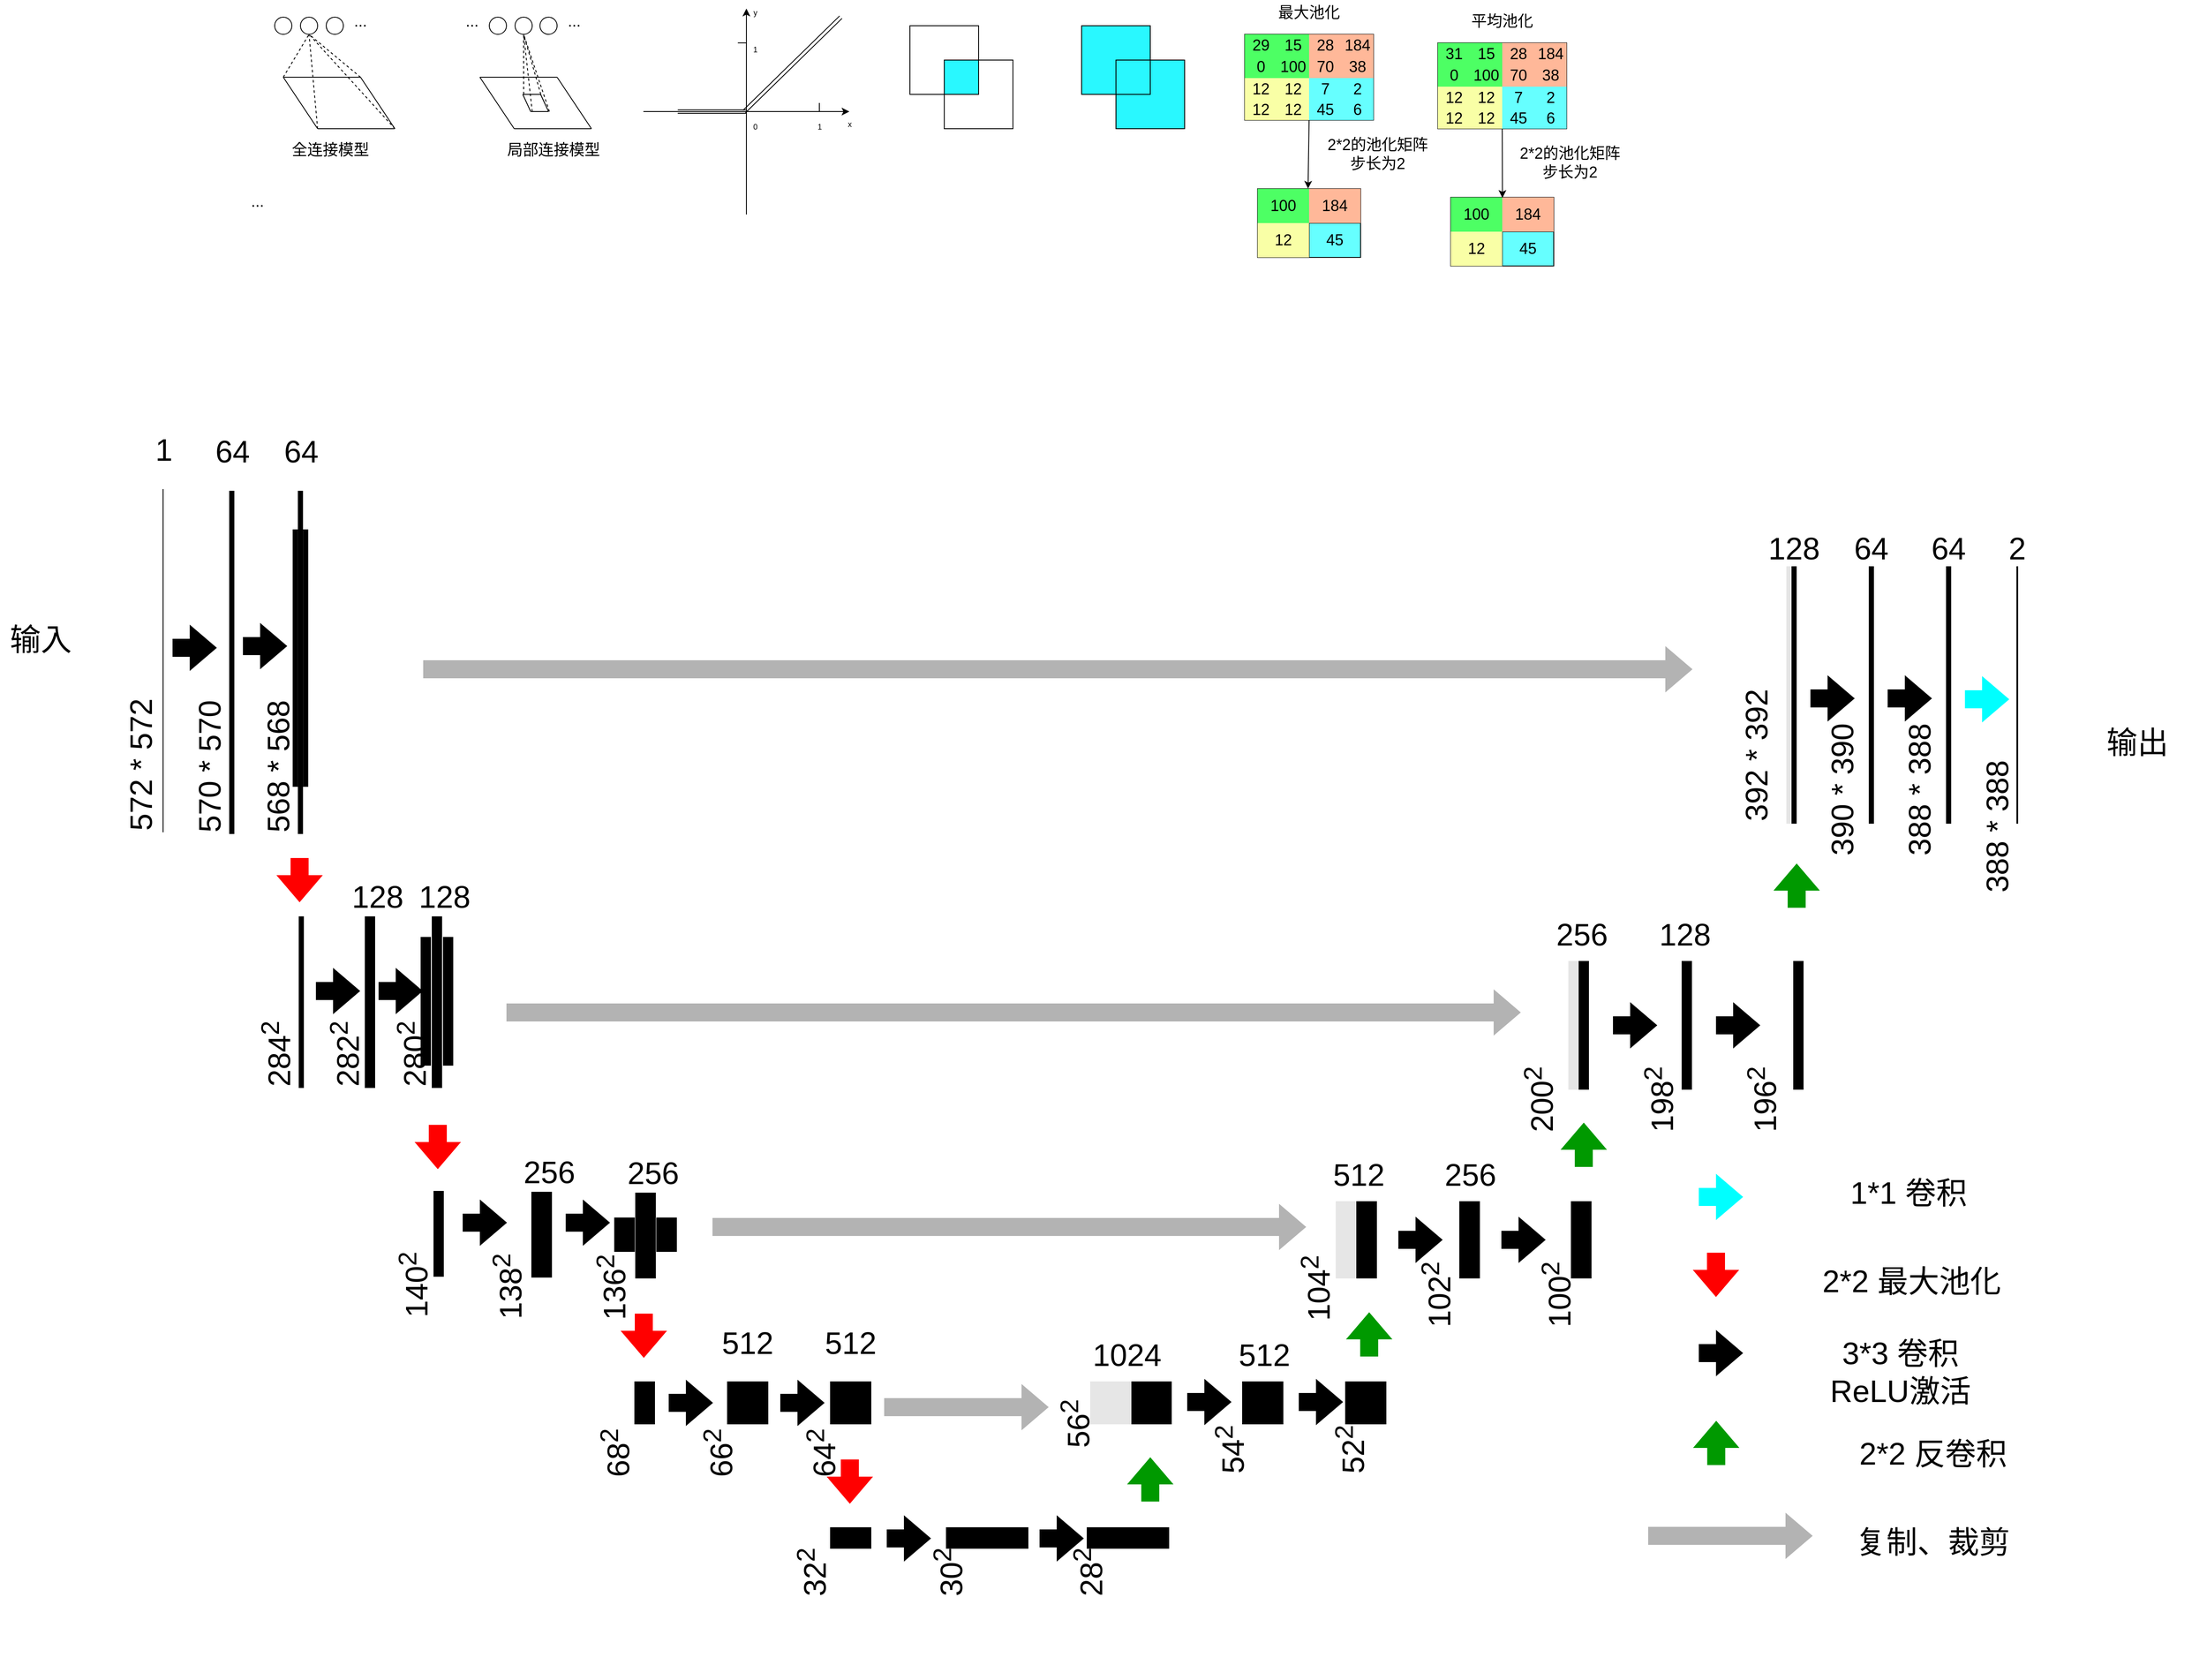 <mxfile version="18.0.1" type="github">
  <diagram id="4UekxCFJb7rVKic5ynia" name="Page-1">
    <mxGraphModel dx="2629" dy="3249" grid="1" gridSize="10" guides="1" tooltips="1" connect="1" arrows="1" fold="1" page="1" pageScale="1" pageWidth="1200" pageHeight="1600" math="0" shadow="0">
      <root>
        <mxCell id="0" />
        <mxCell id="1" parent="0" />
        <mxCell id="hbkXXQBcBGL9sfutrZGQ-120" style="rounded=0;orthogonalLoop=1;jettySize=auto;html=1;exitX=0.5;exitY=1;exitDx=0;exitDy=0;entryX=0.49;entryY=-0.005;entryDx=0;entryDy=0;entryPerimeter=0;fontSize=18;" parent="1" source="hbkXXQBcBGL9sfutrZGQ-54" target="hbkXXQBcBGL9sfutrZGQ-97" edge="1">
          <mxGeometry relative="1" as="geometry" />
        </mxCell>
        <mxCell id="hbkXXQBcBGL9sfutrZGQ-54" value="" style="shape=table;html=1;whiteSpace=wrap;startSize=0;container=1;collapsible=0;childLayout=tableLayout;fontSize=18;fillColor=#FFFFFF;" parent="1" vertex="1">
          <mxGeometry x="860" y="-430" width="150" height="100" as="geometry" />
        </mxCell>
        <mxCell id="hbkXXQBcBGL9sfutrZGQ-55" value="" style="shape=tableRow;horizontal=0;startSize=0;swimlaneHead=0;swimlaneBody=0;top=0;left=0;bottom=0;right=0;collapsible=0;dropTarget=0;fillColor=none;points=[[0,0.5],[1,0.5]];portConstraint=eastwest;fontSize=18;" parent="hbkXXQBcBGL9sfutrZGQ-54" vertex="1">
          <mxGeometry width="150" height="25" as="geometry" />
        </mxCell>
        <mxCell id="hbkXXQBcBGL9sfutrZGQ-67" value="29" style="shape=partialRectangle;html=1;whiteSpace=wrap;connectable=0;fillColor=#4DFF64;top=0;left=0;bottom=0;right=0;overflow=hidden;fontSize=18;" parent="hbkXXQBcBGL9sfutrZGQ-55" vertex="1">
          <mxGeometry width="38" height="25" as="geometry">
            <mxRectangle width="38" height="25" as="alternateBounds" />
          </mxGeometry>
        </mxCell>
        <mxCell id="hbkXXQBcBGL9sfutrZGQ-56" value="15" style="shape=partialRectangle;html=1;whiteSpace=wrap;connectable=0;fillColor=#4DFF64;top=0;left=0;bottom=0;right=0;overflow=hidden;fontSize=18;" parent="hbkXXQBcBGL9sfutrZGQ-55" vertex="1">
          <mxGeometry x="38" width="37" height="25" as="geometry">
            <mxRectangle width="37" height="25" as="alternateBounds" />
          </mxGeometry>
        </mxCell>
        <mxCell id="hbkXXQBcBGL9sfutrZGQ-57" value="28" style="shape=partialRectangle;html=1;whiteSpace=wrap;connectable=0;fillColor=#FFB899;top=0;left=0;bottom=0;right=0;overflow=hidden;fontSize=18;" parent="hbkXXQBcBGL9sfutrZGQ-55" vertex="1">
          <mxGeometry x="75" width="38" height="25" as="geometry">
            <mxRectangle width="38" height="25" as="alternateBounds" />
          </mxGeometry>
        </mxCell>
        <mxCell id="hbkXXQBcBGL9sfutrZGQ-58" value="184" style="shape=partialRectangle;html=1;whiteSpace=wrap;connectable=0;fillColor=#FFB899;top=0;left=0;bottom=0;right=0;overflow=hidden;fontSize=18;" parent="hbkXXQBcBGL9sfutrZGQ-55" vertex="1">
          <mxGeometry x="113" width="37" height="25" as="geometry">
            <mxRectangle width="37" height="25" as="alternateBounds" />
          </mxGeometry>
        </mxCell>
        <mxCell id="hbkXXQBcBGL9sfutrZGQ-59" value="" style="shape=tableRow;horizontal=0;startSize=0;swimlaneHead=0;swimlaneBody=0;top=0;left=0;bottom=0;right=0;collapsible=0;dropTarget=0;fillColor=none;points=[[0,0.5],[1,0.5]];portConstraint=eastwest;fontSize=18;" parent="hbkXXQBcBGL9sfutrZGQ-54" vertex="1">
          <mxGeometry y="25" width="150" height="26" as="geometry" />
        </mxCell>
        <mxCell id="hbkXXQBcBGL9sfutrZGQ-68" value="0" style="shape=partialRectangle;html=1;whiteSpace=wrap;connectable=0;fillColor=#4DFF64;top=0;left=0;bottom=0;right=0;overflow=hidden;fontSize=18;" parent="hbkXXQBcBGL9sfutrZGQ-59" vertex="1">
          <mxGeometry width="38" height="26" as="geometry">
            <mxRectangle width="38" height="26" as="alternateBounds" />
          </mxGeometry>
        </mxCell>
        <mxCell id="hbkXXQBcBGL9sfutrZGQ-60" value="100" style="shape=partialRectangle;html=1;whiteSpace=wrap;connectable=0;fillColor=#4DFF64;top=0;left=0;bottom=0;right=0;overflow=hidden;fontSize=18;" parent="hbkXXQBcBGL9sfutrZGQ-59" vertex="1">
          <mxGeometry x="38" width="37" height="26" as="geometry">
            <mxRectangle width="37" height="26" as="alternateBounds" />
          </mxGeometry>
        </mxCell>
        <mxCell id="hbkXXQBcBGL9sfutrZGQ-61" value="70" style="shape=partialRectangle;html=1;whiteSpace=wrap;connectable=0;fillColor=#FFB899;top=0;left=0;bottom=0;right=0;overflow=hidden;fontSize=18;" parent="hbkXXQBcBGL9sfutrZGQ-59" vertex="1">
          <mxGeometry x="75" width="38" height="26" as="geometry">
            <mxRectangle width="38" height="26" as="alternateBounds" />
          </mxGeometry>
        </mxCell>
        <mxCell id="hbkXXQBcBGL9sfutrZGQ-62" value="38" style="shape=partialRectangle;html=1;whiteSpace=wrap;connectable=0;fillColor=#FFB899;top=0;left=0;bottom=0;right=0;overflow=hidden;fontSize=18;" parent="hbkXXQBcBGL9sfutrZGQ-59" vertex="1">
          <mxGeometry x="113" width="37" height="26" as="geometry">
            <mxRectangle width="37" height="26" as="alternateBounds" />
          </mxGeometry>
        </mxCell>
        <mxCell id="hbkXXQBcBGL9sfutrZGQ-63" value="" style="shape=tableRow;horizontal=0;startSize=0;swimlaneHead=0;swimlaneBody=0;top=0;left=0;bottom=0;right=0;collapsible=0;dropTarget=0;fillColor=none;points=[[0,0.5],[1,0.5]];portConstraint=eastwest;fontSize=18;" parent="hbkXXQBcBGL9sfutrZGQ-54" vertex="1">
          <mxGeometry y="51" width="150" height="24" as="geometry" />
        </mxCell>
        <mxCell id="hbkXXQBcBGL9sfutrZGQ-69" value="12" style="shape=partialRectangle;html=1;whiteSpace=wrap;connectable=0;fillColor=#F9FFA6;top=0;left=0;bottom=0;right=0;overflow=hidden;fontSize=18;" parent="hbkXXQBcBGL9sfutrZGQ-63" vertex="1">
          <mxGeometry width="38" height="24" as="geometry">
            <mxRectangle width="38" height="24" as="alternateBounds" />
          </mxGeometry>
        </mxCell>
        <mxCell id="hbkXXQBcBGL9sfutrZGQ-64" value="12" style="shape=partialRectangle;html=1;whiteSpace=wrap;connectable=0;fillColor=#F9FFA6;top=0;left=0;bottom=0;right=0;overflow=hidden;fontSize=18;" parent="hbkXXQBcBGL9sfutrZGQ-63" vertex="1">
          <mxGeometry x="38" width="37" height="24" as="geometry">
            <mxRectangle width="37" height="24" as="alternateBounds" />
          </mxGeometry>
        </mxCell>
        <mxCell id="hbkXXQBcBGL9sfutrZGQ-65" value="7" style="shape=partialRectangle;html=1;whiteSpace=wrap;connectable=0;fillColor=#66FFFF;top=0;left=0;bottom=0;right=0;overflow=hidden;fontSize=18;" parent="hbkXXQBcBGL9sfutrZGQ-63" vertex="1">
          <mxGeometry x="75" width="38" height="24" as="geometry">
            <mxRectangle width="38" height="24" as="alternateBounds" />
          </mxGeometry>
        </mxCell>
        <mxCell id="hbkXXQBcBGL9sfutrZGQ-66" value="2" style="shape=partialRectangle;html=1;whiteSpace=wrap;connectable=0;fillColor=#66FFFF;top=0;left=0;bottom=0;right=0;overflow=hidden;pointerEvents=1;fontSize=18;" parent="hbkXXQBcBGL9sfutrZGQ-63" vertex="1">
          <mxGeometry x="113" width="37" height="24" as="geometry">
            <mxRectangle width="37" height="24" as="alternateBounds" />
          </mxGeometry>
        </mxCell>
        <mxCell id="hbkXXQBcBGL9sfutrZGQ-70" style="shape=tableRow;horizontal=0;startSize=0;swimlaneHead=0;swimlaneBody=0;top=0;left=0;bottom=0;right=0;collapsible=0;dropTarget=0;fillColor=none;points=[[0,0.5],[1,0.5]];portConstraint=eastwest;fontSize=18;" parent="hbkXXQBcBGL9sfutrZGQ-54" vertex="1">
          <mxGeometry y="75" width="150" height="25" as="geometry" />
        </mxCell>
        <mxCell id="hbkXXQBcBGL9sfutrZGQ-71" value="12" style="shape=partialRectangle;html=1;whiteSpace=wrap;connectable=0;fillColor=#F9FFA6;top=0;left=0;bottom=0;right=0;overflow=hidden;fontSize=18;" parent="hbkXXQBcBGL9sfutrZGQ-70" vertex="1">
          <mxGeometry width="38" height="25" as="geometry">
            <mxRectangle width="38" height="25" as="alternateBounds" />
          </mxGeometry>
        </mxCell>
        <mxCell id="hbkXXQBcBGL9sfutrZGQ-72" value="12" style="shape=partialRectangle;html=1;whiteSpace=wrap;connectable=0;fillColor=#F9FFA6;top=0;left=0;bottom=0;right=0;overflow=hidden;fontSize=18;" parent="hbkXXQBcBGL9sfutrZGQ-70" vertex="1">
          <mxGeometry x="38" width="37" height="25" as="geometry">
            <mxRectangle width="37" height="25" as="alternateBounds" />
          </mxGeometry>
        </mxCell>
        <mxCell id="hbkXXQBcBGL9sfutrZGQ-73" value="45" style="shape=partialRectangle;html=1;whiteSpace=wrap;connectable=0;fillColor=#66FFFF;top=0;left=0;bottom=0;right=0;overflow=hidden;fontSize=18;" parent="hbkXXQBcBGL9sfutrZGQ-70" vertex="1">
          <mxGeometry x="75" width="38" height="25" as="geometry">
            <mxRectangle width="38" height="25" as="alternateBounds" />
          </mxGeometry>
        </mxCell>
        <mxCell id="hbkXXQBcBGL9sfutrZGQ-74" value="6" style="shape=partialRectangle;html=1;whiteSpace=wrap;connectable=0;fillColor=#66FFFF;top=0;left=0;bottom=0;right=0;overflow=hidden;pointerEvents=1;fontSize=18;" parent="hbkXXQBcBGL9sfutrZGQ-70" vertex="1">
          <mxGeometry x="113" width="37" height="25" as="geometry">
            <mxRectangle width="37" height="25" as="alternateBounds" />
          </mxGeometry>
        </mxCell>
        <mxCell id="hbkXXQBcBGL9sfutrZGQ-75" value="" style="shape=table;html=1;whiteSpace=wrap;startSize=0;container=1;collapsible=0;childLayout=tableLayout;fontSize=18;fillColor=#FFFFFF;" parent="1" vertex="1">
          <mxGeometry x="1085" y="-420" width="150" height="100" as="geometry" />
        </mxCell>
        <mxCell id="hbkXXQBcBGL9sfutrZGQ-76" value="" style="shape=tableRow;horizontal=0;startSize=0;swimlaneHead=0;swimlaneBody=0;top=0;left=0;bottom=0;right=0;collapsible=0;dropTarget=0;fillColor=none;points=[[0,0.5],[1,0.5]];portConstraint=eastwest;fontSize=18;" parent="hbkXXQBcBGL9sfutrZGQ-75" vertex="1">
          <mxGeometry width="150" height="25" as="geometry" />
        </mxCell>
        <mxCell id="hbkXXQBcBGL9sfutrZGQ-77" value="31" style="shape=partialRectangle;html=1;whiteSpace=wrap;connectable=0;fillColor=#4DFF64;top=0;left=0;bottom=0;right=0;overflow=hidden;fontSize=18;" parent="hbkXXQBcBGL9sfutrZGQ-76" vertex="1">
          <mxGeometry width="38" height="25" as="geometry">
            <mxRectangle width="38" height="25" as="alternateBounds" />
          </mxGeometry>
        </mxCell>
        <mxCell id="hbkXXQBcBGL9sfutrZGQ-78" value="15" style="shape=partialRectangle;html=1;whiteSpace=wrap;connectable=0;fillColor=#4DFF64;top=0;left=0;bottom=0;right=0;overflow=hidden;fontSize=18;" parent="hbkXXQBcBGL9sfutrZGQ-76" vertex="1">
          <mxGeometry x="38" width="37" height="25" as="geometry">
            <mxRectangle width="37" height="25" as="alternateBounds" />
          </mxGeometry>
        </mxCell>
        <mxCell id="hbkXXQBcBGL9sfutrZGQ-79" value="28" style="shape=partialRectangle;html=1;whiteSpace=wrap;connectable=0;fillColor=#FFB899;top=0;left=0;bottom=0;right=0;overflow=hidden;fontSize=18;" parent="hbkXXQBcBGL9sfutrZGQ-76" vertex="1">
          <mxGeometry x="75" width="38" height="25" as="geometry">
            <mxRectangle width="38" height="25" as="alternateBounds" />
          </mxGeometry>
        </mxCell>
        <mxCell id="hbkXXQBcBGL9sfutrZGQ-80" value="184" style="shape=partialRectangle;html=1;whiteSpace=wrap;connectable=0;fillColor=#FFB899;top=0;left=0;bottom=0;right=0;overflow=hidden;fontSize=18;" parent="hbkXXQBcBGL9sfutrZGQ-76" vertex="1">
          <mxGeometry x="113" width="37" height="25" as="geometry">
            <mxRectangle width="37" height="25" as="alternateBounds" />
          </mxGeometry>
        </mxCell>
        <mxCell id="hbkXXQBcBGL9sfutrZGQ-81" value="" style="shape=tableRow;horizontal=0;startSize=0;swimlaneHead=0;swimlaneBody=0;top=0;left=0;bottom=0;right=0;collapsible=0;dropTarget=0;fillColor=none;points=[[0,0.5],[1,0.5]];portConstraint=eastwest;fontSize=18;" parent="hbkXXQBcBGL9sfutrZGQ-75" vertex="1">
          <mxGeometry y="25" width="150" height="26" as="geometry" />
        </mxCell>
        <mxCell id="hbkXXQBcBGL9sfutrZGQ-82" value="0" style="shape=partialRectangle;html=1;whiteSpace=wrap;connectable=0;fillColor=#4DFF64;top=0;left=0;bottom=0;right=0;overflow=hidden;fontSize=18;" parent="hbkXXQBcBGL9sfutrZGQ-81" vertex="1">
          <mxGeometry width="38" height="26" as="geometry">
            <mxRectangle width="38" height="26" as="alternateBounds" />
          </mxGeometry>
        </mxCell>
        <mxCell id="hbkXXQBcBGL9sfutrZGQ-83" value="100" style="shape=partialRectangle;html=1;whiteSpace=wrap;connectable=0;fillColor=#4DFF64;top=0;left=0;bottom=0;right=0;overflow=hidden;fontSize=18;" parent="hbkXXQBcBGL9sfutrZGQ-81" vertex="1">
          <mxGeometry x="38" width="37" height="26" as="geometry">
            <mxRectangle width="37" height="26" as="alternateBounds" />
          </mxGeometry>
        </mxCell>
        <mxCell id="hbkXXQBcBGL9sfutrZGQ-84" value="70" style="shape=partialRectangle;html=1;whiteSpace=wrap;connectable=0;fillColor=#FFB899;top=0;left=0;bottom=0;right=0;overflow=hidden;fontSize=18;" parent="hbkXXQBcBGL9sfutrZGQ-81" vertex="1">
          <mxGeometry x="75" width="38" height="26" as="geometry">
            <mxRectangle width="38" height="26" as="alternateBounds" />
          </mxGeometry>
        </mxCell>
        <mxCell id="hbkXXQBcBGL9sfutrZGQ-85" value="38" style="shape=partialRectangle;html=1;whiteSpace=wrap;connectable=0;fillColor=#FFB899;top=0;left=0;bottom=0;right=0;overflow=hidden;fontSize=18;" parent="hbkXXQBcBGL9sfutrZGQ-81" vertex="1">
          <mxGeometry x="113" width="37" height="26" as="geometry">
            <mxRectangle width="37" height="26" as="alternateBounds" />
          </mxGeometry>
        </mxCell>
        <mxCell id="hbkXXQBcBGL9sfutrZGQ-86" value="" style="shape=tableRow;horizontal=0;startSize=0;swimlaneHead=0;swimlaneBody=0;top=0;left=0;bottom=0;right=0;collapsible=0;dropTarget=0;fillColor=none;points=[[0,0.5],[1,0.5]];portConstraint=eastwest;fontSize=18;" parent="hbkXXQBcBGL9sfutrZGQ-75" vertex="1">
          <mxGeometry y="51" width="150" height="24" as="geometry" />
        </mxCell>
        <mxCell id="hbkXXQBcBGL9sfutrZGQ-87" value="12" style="shape=partialRectangle;html=1;whiteSpace=wrap;connectable=0;fillColor=#F9FFA6;top=0;left=0;bottom=0;right=0;overflow=hidden;fontSize=18;" parent="hbkXXQBcBGL9sfutrZGQ-86" vertex="1">
          <mxGeometry width="38" height="24" as="geometry">
            <mxRectangle width="38" height="24" as="alternateBounds" />
          </mxGeometry>
        </mxCell>
        <mxCell id="hbkXXQBcBGL9sfutrZGQ-88" value="12" style="shape=partialRectangle;html=1;whiteSpace=wrap;connectable=0;fillColor=#F9FFA6;top=0;left=0;bottom=0;right=0;overflow=hidden;fontSize=18;" parent="hbkXXQBcBGL9sfutrZGQ-86" vertex="1">
          <mxGeometry x="38" width="37" height="24" as="geometry">
            <mxRectangle width="37" height="24" as="alternateBounds" />
          </mxGeometry>
        </mxCell>
        <mxCell id="hbkXXQBcBGL9sfutrZGQ-89" value="7" style="shape=partialRectangle;html=1;whiteSpace=wrap;connectable=0;fillColor=#66FFFF;top=0;left=0;bottom=0;right=0;overflow=hidden;fontSize=18;" parent="hbkXXQBcBGL9sfutrZGQ-86" vertex="1">
          <mxGeometry x="75" width="38" height="24" as="geometry">
            <mxRectangle width="38" height="24" as="alternateBounds" />
          </mxGeometry>
        </mxCell>
        <mxCell id="hbkXXQBcBGL9sfutrZGQ-90" value="2" style="shape=partialRectangle;html=1;whiteSpace=wrap;connectable=0;fillColor=#66FFFF;top=0;left=0;bottom=0;right=0;overflow=hidden;pointerEvents=1;fontSize=18;" parent="hbkXXQBcBGL9sfutrZGQ-86" vertex="1">
          <mxGeometry x="113" width="37" height="24" as="geometry">
            <mxRectangle width="37" height="24" as="alternateBounds" />
          </mxGeometry>
        </mxCell>
        <mxCell id="hbkXXQBcBGL9sfutrZGQ-91" style="shape=tableRow;horizontal=0;startSize=0;swimlaneHead=0;swimlaneBody=0;top=0;left=0;bottom=0;right=0;collapsible=0;dropTarget=0;fillColor=none;points=[[0,0.5],[1,0.5]];portConstraint=eastwest;fontSize=18;" parent="hbkXXQBcBGL9sfutrZGQ-75" vertex="1">
          <mxGeometry y="75" width="150" height="25" as="geometry" />
        </mxCell>
        <mxCell id="hbkXXQBcBGL9sfutrZGQ-92" value="12" style="shape=partialRectangle;html=1;whiteSpace=wrap;connectable=0;fillColor=#F9FFA6;top=0;left=0;bottom=0;right=0;overflow=hidden;fontSize=18;" parent="hbkXXQBcBGL9sfutrZGQ-91" vertex="1">
          <mxGeometry width="38" height="25" as="geometry">
            <mxRectangle width="38" height="25" as="alternateBounds" />
          </mxGeometry>
        </mxCell>
        <mxCell id="hbkXXQBcBGL9sfutrZGQ-93" value="12" style="shape=partialRectangle;html=1;whiteSpace=wrap;connectable=0;fillColor=#F9FFA6;top=0;left=0;bottom=0;right=0;overflow=hidden;fontSize=18;" parent="hbkXXQBcBGL9sfutrZGQ-91" vertex="1">
          <mxGeometry x="38" width="37" height="25" as="geometry">
            <mxRectangle width="37" height="25" as="alternateBounds" />
          </mxGeometry>
        </mxCell>
        <mxCell id="hbkXXQBcBGL9sfutrZGQ-94" value="45" style="shape=partialRectangle;html=1;whiteSpace=wrap;connectable=0;fillColor=#66FFFF;top=0;left=0;bottom=0;right=0;overflow=hidden;fontSize=18;" parent="hbkXXQBcBGL9sfutrZGQ-91" vertex="1">
          <mxGeometry x="75" width="38" height="25" as="geometry">
            <mxRectangle width="38" height="25" as="alternateBounds" />
          </mxGeometry>
        </mxCell>
        <mxCell id="hbkXXQBcBGL9sfutrZGQ-95" value="6" style="shape=partialRectangle;html=1;whiteSpace=wrap;connectable=0;fillColor=#66FFFF;top=0;left=0;bottom=0;right=0;overflow=hidden;pointerEvents=1;fontSize=18;" parent="hbkXXQBcBGL9sfutrZGQ-91" vertex="1">
          <mxGeometry x="113" width="37" height="25" as="geometry">
            <mxRectangle width="37" height="25" as="alternateBounds" />
          </mxGeometry>
        </mxCell>
        <mxCell id="hbkXXQBcBGL9sfutrZGQ-96" value="" style="shape=table;html=1;whiteSpace=wrap;startSize=0;container=1;collapsible=0;childLayout=tableLayout;fontSize=18;fillColor=#66FFFF;" parent="1" vertex="1">
          <mxGeometry x="875" y="-250" width="120" height="80" as="geometry" />
        </mxCell>
        <mxCell id="hbkXXQBcBGL9sfutrZGQ-97" value="" style="shape=tableRow;horizontal=0;startSize=0;swimlaneHead=0;swimlaneBody=0;top=0;left=0;bottom=0;right=0;collapsible=0;dropTarget=0;fillColor=none;points=[[0,0.5],[1,0.5]];portConstraint=eastwest;fontSize=18;" parent="hbkXXQBcBGL9sfutrZGQ-96" vertex="1">
          <mxGeometry width="120" height="40" as="geometry" />
        </mxCell>
        <mxCell id="hbkXXQBcBGL9sfutrZGQ-98" value="100" style="shape=partialRectangle;html=1;whiteSpace=wrap;connectable=0;fillColor=#4DFF64;top=0;left=0;bottom=0;right=0;overflow=hidden;fontSize=18;" parent="hbkXXQBcBGL9sfutrZGQ-97" vertex="1">
          <mxGeometry width="60" height="40" as="geometry">
            <mxRectangle width="60" height="40" as="alternateBounds" />
          </mxGeometry>
        </mxCell>
        <mxCell id="hbkXXQBcBGL9sfutrZGQ-99" value="184" style="shape=partialRectangle;html=1;whiteSpace=wrap;connectable=0;fillColor=#FFB899;top=0;left=0;bottom=0;right=0;overflow=hidden;fontSize=18;" parent="hbkXXQBcBGL9sfutrZGQ-97" vertex="1">
          <mxGeometry x="60" width="60" height="40" as="geometry">
            <mxRectangle width="60" height="40" as="alternateBounds" />
          </mxGeometry>
        </mxCell>
        <mxCell id="hbkXXQBcBGL9sfutrZGQ-101" value="" style="shape=tableRow;horizontal=0;startSize=0;swimlaneHead=0;swimlaneBody=0;top=0;left=0;bottom=0;right=0;collapsible=0;dropTarget=0;fillColor=none;points=[[0,0.5],[1,0.5]];portConstraint=eastwest;fontSize=18;" parent="hbkXXQBcBGL9sfutrZGQ-96" vertex="1">
          <mxGeometry y="40" width="120" height="40" as="geometry" />
        </mxCell>
        <mxCell id="hbkXXQBcBGL9sfutrZGQ-102" value="12" style="shape=partialRectangle;html=1;whiteSpace=wrap;connectable=0;fillColor=#F9FFA6;top=0;left=0;bottom=0;right=0;overflow=hidden;fontSize=18;" parent="hbkXXQBcBGL9sfutrZGQ-101" vertex="1">
          <mxGeometry width="60" height="40" as="geometry">
            <mxRectangle width="60" height="40" as="alternateBounds" />
          </mxGeometry>
        </mxCell>
        <mxCell id="hbkXXQBcBGL9sfutrZGQ-103" value="45" style="shape=partialRectangle;html=1;whiteSpace=wrap;connectable=0;fillColor=none;top=0;left=0;bottom=0;right=0;overflow=hidden;fontSize=18;" parent="hbkXXQBcBGL9sfutrZGQ-101" vertex="1">
          <mxGeometry x="60" width="60" height="40" as="geometry">
            <mxRectangle width="60" height="40" as="alternateBounds" />
          </mxGeometry>
        </mxCell>
        <mxCell id="hbkXXQBcBGL9sfutrZGQ-109" value="" style="shape=table;html=1;whiteSpace=wrap;startSize=0;container=1;collapsible=0;childLayout=tableLayout;fontSize=18;fillColor=#66FFFF;" parent="1" vertex="1">
          <mxGeometry x="1100" y="-240" width="120" height="80" as="geometry" />
        </mxCell>
        <mxCell id="hbkXXQBcBGL9sfutrZGQ-110" value="" style="shape=tableRow;horizontal=0;startSize=0;swimlaneHead=0;swimlaneBody=0;top=0;left=0;bottom=0;right=0;collapsible=0;dropTarget=0;fillColor=none;points=[[0,0.5],[1,0.5]];portConstraint=eastwest;fontSize=18;" parent="hbkXXQBcBGL9sfutrZGQ-109" vertex="1">
          <mxGeometry width="120" height="40" as="geometry" />
        </mxCell>
        <mxCell id="hbkXXQBcBGL9sfutrZGQ-111" value="100" style="shape=partialRectangle;html=1;whiteSpace=wrap;connectable=0;fillColor=#4DFF64;top=0;left=0;bottom=0;right=0;overflow=hidden;fontSize=18;" parent="hbkXXQBcBGL9sfutrZGQ-110" vertex="1">
          <mxGeometry width="60" height="40" as="geometry">
            <mxRectangle width="60" height="40" as="alternateBounds" />
          </mxGeometry>
        </mxCell>
        <mxCell id="hbkXXQBcBGL9sfutrZGQ-112" value="184" style="shape=partialRectangle;html=1;whiteSpace=wrap;connectable=0;fillColor=#FFB899;top=0;left=0;bottom=0;right=0;overflow=hidden;fontSize=18;" parent="hbkXXQBcBGL9sfutrZGQ-110" vertex="1">
          <mxGeometry x="60" width="60" height="40" as="geometry">
            <mxRectangle width="60" height="40" as="alternateBounds" />
          </mxGeometry>
        </mxCell>
        <mxCell id="hbkXXQBcBGL9sfutrZGQ-113" value="" style="shape=tableRow;horizontal=0;startSize=0;swimlaneHead=0;swimlaneBody=0;top=0;left=0;bottom=0;right=0;collapsible=0;dropTarget=0;fillColor=none;points=[[0,0.5],[1,0.5]];portConstraint=eastwest;fontSize=18;" parent="hbkXXQBcBGL9sfutrZGQ-109" vertex="1">
          <mxGeometry y="40" width="120" height="40" as="geometry" />
        </mxCell>
        <mxCell id="hbkXXQBcBGL9sfutrZGQ-114" value="12" style="shape=partialRectangle;html=1;whiteSpace=wrap;connectable=0;fillColor=#F9FFA6;top=0;left=0;bottom=0;right=0;overflow=hidden;fontSize=18;" parent="hbkXXQBcBGL9sfutrZGQ-113" vertex="1">
          <mxGeometry width="60" height="40" as="geometry">
            <mxRectangle width="60" height="40" as="alternateBounds" />
          </mxGeometry>
        </mxCell>
        <mxCell id="hbkXXQBcBGL9sfutrZGQ-115" value="45" style="shape=partialRectangle;html=1;whiteSpace=wrap;connectable=0;fillColor=none;top=0;left=0;bottom=0;right=0;overflow=hidden;fontSize=18;" parent="hbkXXQBcBGL9sfutrZGQ-113" vertex="1">
          <mxGeometry x="60" width="60" height="40" as="geometry">
            <mxRectangle width="60" height="40" as="alternateBounds" />
          </mxGeometry>
        </mxCell>
        <mxCell id="hbkXXQBcBGL9sfutrZGQ-116" value="最大池化" style="text;html=1;strokeColor=none;fillColor=none;align=center;verticalAlign=middle;whiteSpace=wrap;rounded=0;fontSize=18;" parent="1" vertex="1">
          <mxGeometry x="895" y="-470" width="80" height="30" as="geometry" />
        </mxCell>
        <mxCell id="hbkXXQBcBGL9sfutrZGQ-118" value="平均池化" style="text;html=1;strokeColor=none;fillColor=none;align=center;verticalAlign=middle;whiteSpace=wrap;rounded=0;fontSize=18;" parent="1" vertex="1">
          <mxGeometry x="1121" y="-460" width="78" height="30" as="geometry" />
        </mxCell>
        <mxCell id="hbkXXQBcBGL9sfutrZGQ-119" value="" style="endArrow=classic;html=1;rounded=0;fontSize=18;exitX=0.5;exitY=1;exitDx=0;exitDy=0;entryX=0.502;entryY=0.015;entryDx=0;entryDy=0;entryPerimeter=0;" parent="1" source="hbkXXQBcBGL9sfutrZGQ-75" target="hbkXXQBcBGL9sfutrZGQ-110" edge="1">
          <mxGeometry width="50" height="50" relative="1" as="geometry">
            <mxPoint x="1169" y="-280" as="sourcePoint" />
            <mxPoint x="1219" y="-330" as="targetPoint" />
          </mxGeometry>
        </mxCell>
        <mxCell id="hbkXXQBcBGL9sfutrZGQ-121" value="2*2的池化矩阵&lt;br&gt;步长为2" style="text;html=1;strokeColor=none;fillColor=none;align=center;verticalAlign=middle;whiteSpace=wrap;rounded=0;fontSize=18;" parent="1" vertex="1">
          <mxGeometry x="945" y="-300" width="140" height="20" as="geometry" />
        </mxCell>
        <mxCell id="hbkXXQBcBGL9sfutrZGQ-122" value="2*2的池化矩阵&lt;br&gt;步长为2" style="text;html=1;strokeColor=none;fillColor=none;align=center;verticalAlign=middle;whiteSpace=wrap;rounded=0;fontSize=18;" parent="1" vertex="1">
          <mxGeometry x="1169" y="-290" width="140" height="20" as="geometry" />
        </mxCell>
        <mxCell id="oHfluGNhnHXnn72W2u7n-2" value="" style="group" vertex="1" connectable="0" parent="1">
          <mxGeometry x="-320" y="-250" width="190" height="180" as="geometry" />
        </mxCell>
        <mxCell id="hbkXXQBcBGL9sfutrZGQ-4" value="" style="endArrow=none;html=1;rounded=0;" parent="oHfluGNhnHXnn72W2u7n-2" edge="1">
          <mxGeometry width="50" height="50" relative="1" as="geometry">
            <mxPoint x="60" y="-130" as="sourcePoint" />
            <mxPoint x="150" y="-130" as="targetPoint" />
          </mxGeometry>
        </mxCell>
        <mxCell id="hbkXXQBcBGL9sfutrZGQ-5" value="" style="endArrow=none;html=1;rounded=0;" parent="oHfluGNhnHXnn72W2u7n-2" edge="1">
          <mxGeometry width="50" height="50" relative="1" as="geometry">
            <mxPoint x="100" y="-70" as="sourcePoint" />
            <mxPoint x="190" y="-70" as="targetPoint" />
            <Array as="points">
              <mxPoint x="100" y="-70" />
            </Array>
          </mxGeometry>
        </mxCell>
        <mxCell id="hbkXXQBcBGL9sfutrZGQ-6" value="" style="endArrow=none;html=1;rounded=0;" parent="oHfluGNhnHXnn72W2u7n-2" edge="1">
          <mxGeometry width="50" height="50" relative="1" as="geometry">
            <mxPoint x="60" y="-130" as="sourcePoint" />
            <mxPoint x="100" y="-70" as="targetPoint" />
          </mxGeometry>
        </mxCell>
        <mxCell id="hbkXXQBcBGL9sfutrZGQ-7" value="" style="endArrow=none;html=1;rounded=0;" parent="oHfluGNhnHXnn72W2u7n-2" edge="1">
          <mxGeometry width="50" height="50" relative="1" as="geometry">
            <mxPoint x="150" y="-130" as="sourcePoint" />
            <mxPoint x="190" y="-70" as="targetPoint" />
          </mxGeometry>
        </mxCell>
        <mxCell id="hbkXXQBcBGL9sfutrZGQ-24" value="&lt;font style=&quot;font-size: 18px;&quot;&gt;...&lt;/font&gt;" style="text;html=1;strokeColor=none;fillColor=none;align=center;verticalAlign=middle;whiteSpace=wrap;rounded=0;" parent="oHfluGNhnHXnn72W2u7n-2" vertex="1">
          <mxGeometry width="60" height="30" as="geometry" />
        </mxCell>
        <mxCell id="hbkXXQBcBGL9sfutrZGQ-25" value="&lt;font style=&quot;font-size: 18px;&quot;&gt;...&lt;/font&gt;" style="text;html=1;strokeColor=none;fillColor=none;align=center;verticalAlign=middle;whiteSpace=wrap;rounded=0;" parent="oHfluGNhnHXnn72W2u7n-2" vertex="1">
          <mxGeometry x="120" y="-210" width="60" height="30" as="geometry" />
        </mxCell>
        <mxCell id="hbkXXQBcBGL9sfutrZGQ-28" value="" style="group" parent="oHfluGNhnHXnn72W2u7n-2" vertex="1" connectable="0">
          <mxGeometry x="50" y="-200" width="80" height="20" as="geometry" />
        </mxCell>
        <mxCell id="hbkXXQBcBGL9sfutrZGQ-18" value="" style="ellipse;whiteSpace=wrap;html=1;aspect=fixed;" parent="hbkXXQBcBGL9sfutrZGQ-28" vertex="1">
          <mxGeometry x="30" width="20" height="20" as="geometry" />
        </mxCell>
        <mxCell id="hbkXXQBcBGL9sfutrZGQ-19" value="" style="ellipse;whiteSpace=wrap;html=1;aspect=fixed;" parent="hbkXXQBcBGL9sfutrZGQ-28" vertex="1">
          <mxGeometry x="60" width="20" height="20" as="geometry" />
        </mxCell>
        <mxCell id="hbkXXQBcBGL9sfutrZGQ-20" value="" style="ellipse;whiteSpace=wrap;html=1;aspect=fixed;" parent="hbkXXQBcBGL9sfutrZGQ-28" vertex="1">
          <mxGeometry width="20" height="20" as="geometry" />
        </mxCell>
        <mxCell id="hbkXXQBcBGL9sfutrZGQ-30" value="" style="endArrow=none;dashed=1;html=1;rounded=0;fontSize=18;entryX=0.5;entryY=1;entryDx=0;entryDy=0;" parent="oHfluGNhnHXnn72W2u7n-2" target="hbkXXQBcBGL9sfutrZGQ-18" edge="1">
          <mxGeometry width="50" height="50" relative="1" as="geometry">
            <mxPoint x="60" y="-130" as="sourcePoint" />
            <mxPoint x="10" y="-120" as="targetPoint" />
          </mxGeometry>
        </mxCell>
        <mxCell id="hbkXXQBcBGL9sfutrZGQ-31" value="" style="endArrow=none;dashed=1;html=1;rounded=0;fontSize=18;entryX=0.5;entryY=1;entryDx=0;entryDy=0;" parent="oHfluGNhnHXnn72W2u7n-2" target="hbkXXQBcBGL9sfutrZGQ-18" edge="1">
          <mxGeometry width="50" height="50" relative="1" as="geometry">
            <mxPoint x="150" y="-130" as="sourcePoint" />
            <mxPoint x="100" y="-170" as="targetPoint" />
          </mxGeometry>
        </mxCell>
        <mxCell id="hbkXXQBcBGL9sfutrZGQ-32" value="" style="endArrow=none;dashed=1;html=1;rounded=0;fontSize=18;" parent="oHfluGNhnHXnn72W2u7n-2" edge="1">
          <mxGeometry width="50" height="50" relative="1" as="geometry">
            <mxPoint x="100" y="-70" as="sourcePoint" />
            <mxPoint x="90" y="-180" as="targetPoint" />
          </mxGeometry>
        </mxCell>
        <mxCell id="hbkXXQBcBGL9sfutrZGQ-33" value="" style="endArrow=none;dashed=1;html=1;rounded=0;fontSize=18;entryX=0.5;entryY=1;entryDx=0;entryDy=0;" parent="oHfluGNhnHXnn72W2u7n-2" target="hbkXXQBcBGL9sfutrZGQ-18" edge="1">
          <mxGeometry width="50" height="50" relative="1" as="geometry">
            <mxPoint x="190" y="-70" as="sourcePoint" />
            <mxPoint x="120" y="-150" as="targetPoint" />
          </mxGeometry>
        </mxCell>
        <mxCell id="hbkXXQBcBGL9sfutrZGQ-38" value="全连接模型" style="text;html=1;strokeColor=none;fillColor=none;align=center;verticalAlign=middle;whiteSpace=wrap;rounded=0;fontSize=18;" parent="oHfluGNhnHXnn72W2u7n-2" vertex="1">
          <mxGeometry x="60" y="-60" width="110" height="30" as="geometry" />
        </mxCell>
        <mxCell id="oHfluGNhnHXnn72W2u7n-4" value="" style="group" vertex="1" connectable="0" parent="1">
          <mxGeometry x="-70" y="-460" width="190" height="180" as="geometry" />
        </mxCell>
        <mxCell id="hbkXXQBcBGL9sfutrZGQ-9" value="" style="endArrow=none;html=1;rounded=0;" parent="oHfluGNhnHXnn72W2u7n-4" edge="1">
          <mxGeometry width="50" height="50" relative="1" as="geometry">
            <mxPoint x="39" y="80" as="sourcePoint" />
            <mxPoint x="129" y="80" as="targetPoint" />
          </mxGeometry>
        </mxCell>
        <mxCell id="hbkXXQBcBGL9sfutrZGQ-10" value="" style="endArrow=none;html=1;rounded=0;" parent="oHfluGNhnHXnn72W2u7n-4" edge="1">
          <mxGeometry width="50" height="50" relative="1" as="geometry">
            <mxPoint x="79" y="140" as="sourcePoint" />
            <mxPoint x="169" y="140" as="targetPoint" />
            <Array as="points">
              <mxPoint x="79" y="140" />
            </Array>
          </mxGeometry>
        </mxCell>
        <mxCell id="hbkXXQBcBGL9sfutrZGQ-11" value="" style="endArrow=none;html=1;rounded=0;" parent="oHfluGNhnHXnn72W2u7n-4" edge="1">
          <mxGeometry width="50" height="50" relative="1" as="geometry">
            <mxPoint x="39" y="80" as="sourcePoint" />
            <mxPoint x="79" y="140" as="targetPoint" />
          </mxGeometry>
        </mxCell>
        <mxCell id="hbkXXQBcBGL9sfutrZGQ-12" value="" style="endArrow=none;html=1;rounded=0;" parent="oHfluGNhnHXnn72W2u7n-4" edge="1">
          <mxGeometry width="50" height="50" relative="1" as="geometry">
            <mxPoint x="129" y="80" as="sourcePoint" />
            <mxPoint x="169" y="140" as="targetPoint" />
          </mxGeometry>
        </mxCell>
        <mxCell id="hbkXXQBcBGL9sfutrZGQ-17" value="" style="group" parent="oHfluGNhnHXnn72W2u7n-4" vertex="1" connectable="0">
          <mxGeometry x="89" y="100" width="30" height="20" as="geometry" />
        </mxCell>
        <mxCell id="hbkXXQBcBGL9sfutrZGQ-13" value="" style="endArrow=none;html=1;rounded=0;" parent="hbkXXQBcBGL9sfutrZGQ-17" edge="1">
          <mxGeometry width="50" height="50" relative="1" as="geometry">
            <mxPoint as="sourcePoint" />
            <mxPoint x="20.769" as="targetPoint" />
          </mxGeometry>
        </mxCell>
        <mxCell id="hbkXXQBcBGL9sfutrZGQ-14" value="" style="endArrow=none;html=1;rounded=0;" parent="hbkXXQBcBGL9sfutrZGQ-17" edge="1">
          <mxGeometry width="50" height="50" relative="1" as="geometry">
            <mxPoint x="9.231" y="20" as="sourcePoint" />
            <mxPoint x="30" y="20" as="targetPoint" />
            <Array as="points">
              <mxPoint x="9.231" y="20" />
            </Array>
          </mxGeometry>
        </mxCell>
        <mxCell id="hbkXXQBcBGL9sfutrZGQ-15" value="" style="endArrow=none;html=1;rounded=0;" parent="hbkXXQBcBGL9sfutrZGQ-17" edge="1">
          <mxGeometry width="50" height="50" relative="1" as="geometry">
            <mxPoint as="sourcePoint" />
            <mxPoint x="9.231" y="20" as="targetPoint" />
          </mxGeometry>
        </mxCell>
        <mxCell id="hbkXXQBcBGL9sfutrZGQ-16" value="" style="endArrow=none;html=1;rounded=0;" parent="hbkXXQBcBGL9sfutrZGQ-17" edge="1">
          <mxGeometry width="50" height="50" relative="1" as="geometry">
            <mxPoint x="20.769" as="sourcePoint" />
            <mxPoint x="30" y="20" as="targetPoint" />
          </mxGeometry>
        </mxCell>
        <mxCell id="hbkXXQBcBGL9sfutrZGQ-26" value="&lt;font style=&quot;font-size: 18px;&quot;&gt;...&lt;/font&gt;" style="text;html=1;strokeColor=none;fillColor=none;align=center;verticalAlign=middle;whiteSpace=wrap;rounded=0;" parent="oHfluGNhnHXnn72W2u7n-4" vertex="1">
          <mxGeometry width="60" height="30" as="geometry" />
        </mxCell>
        <mxCell id="hbkXXQBcBGL9sfutrZGQ-27" value="" style="group" parent="oHfluGNhnHXnn72W2u7n-4" vertex="1" connectable="0">
          <mxGeometry x="50" y="10" width="79" height="20" as="geometry" />
        </mxCell>
        <mxCell id="hbkXXQBcBGL9sfutrZGQ-21" value="" style="ellipse;whiteSpace=wrap;html=1;aspect=fixed;" parent="hbkXXQBcBGL9sfutrZGQ-27" vertex="1">
          <mxGeometry width="20" height="20" as="geometry" />
        </mxCell>
        <mxCell id="hbkXXQBcBGL9sfutrZGQ-22" value="" style="ellipse;whiteSpace=wrap;html=1;aspect=fixed;" parent="hbkXXQBcBGL9sfutrZGQ-27" vertex="1">
          <mxGeometry x="30" width="20" height="20" as="geometry" />
        </mxCell>
        <mxCell id="hbkXXQBcBGL9sfutrZGQ-23" value="" style="ellipse;whiteSpace=wrap;html=1;aspect=fixed;" parent="hbkXXQBcBGL9sfutrZGQ-27" vertex="1">
          <mxGeometry x="59" width="20" height="20" as="geometry" />
        </mxCell>
        <mxCell id="hbkXXQBcBGL9sfutrZGQ-29" value="&lt;font style=&quot;font-size: 18px;&quot;&gt;...&lt;/font&gt;" style="text;html=1;strokeColor=none;fillColor=none;align=center;verticalAlign=middle;whiteSpace=wrap;rounded=0;" parent="oHfluGNhnHXnn72W2u7n-4" vertex="1">
          <mxGeometry x="119" width="60" height="30" as="geometry" />
        </mxCell>
        <mxCell id="hbkXXQBcBGL9sfutrZGQ-34" value="" style="endArrow=none;dashed=1;html=1;rounded=0;fontSize=18;" parent="oHfluGNhnHXnn72W2u7n-4" edge="1">
          <mxGeometry width="50" height="50" relative="1" as="geometry">
            <mxPoint x="90" y="100" as="sourcePoint" />
            <mxPoint x="90" y="30" as="targetPoint" />
          </mxGeometry>
        </mxCell>
        <mxCell id="hbkXXQBcBGL9sfutrZGQ-35" value="" style="endArrow=none;dashed=1;html=1;rounded=0;fontSize=18;entryX=0.5;entryY=1;entryDx=0;entryDy=0;" parent="oHfluGNhnHXnn72W2u7n-4" target="hbkXXQBcBGL9sfutrZGQ-22" edge="1">
          <mxGeometry width="50" height="50" relative="1" as="geometry">
            <mxPoint x="110" y="100" as="sourcePoint" />
            <mxPoint x="-30" y="80" as="targetPoint" />
          </mxGeometry>
        </mxCell>
        <mxCell id="hbkXXQBcBGL9sfutrZGQ-36" value="" style="endArrow=none;dashed=1;html=1;rounded=0;fontSize=18;entryX=0.5;entryY=1;entryDx=0;entryDy=0;" parent="oHfluGNhnHXnn72W2u7n-4" target="hbkXXQBcBGL9sfutrZGQ-22" edge="1">
          <mxGeometry width="50" height="50" relative="1" as="geometry">
            <mxPoint x="100" y="120" as="sourcePoint" />
            <mxPoint x="-20" y="90" as="targetPoint" />
          </mxGeometry>
        </mxCell>
        <mxCell id="hbkXXQBcBGL9sfutrZGQ-37" value="" style="endArrow=none;dashed=1;html=1;rounded=0;fontSize=18;entryX=0.5;entryY=1;entryDx=0;entryDy=0;" parent="oHfluGNhnHXnn72W2u7n-4" target="hbkXXQBcBGL9sfutrZGQ-22" edge="1">
          <mxGeometry width="50" height="50" relative="1" as="geometry">
            <mxPoint x="120" y="120" as="sourcePoint" />
            <mxPoint x="-10" y="100" as="targetPoint" />
          </mxGeometry>
        </mxCell>
        <mxCell id="hbkXXQBcBGL9sfutrZGQ-39" value="局部连接模型" style="text;html=1;strokeColor=none;fillColor=none;align=center;verticalAlign=middle;whiteSpace=wrap;rounded=0;fontSize=18;" parent="oHfluGNhnHXnn72W2u7n-4" vertex="1">
          <mxGeometry x="60" y="150" width="130" height="30" as="geometry" />
        </mxCell>
        <mxCell id="oHfluGNhnHXnn72W2u7n-5" value="" style="group" vertex="1" connectable="0" parent="1">
          <mxGeometry x="159.5" y="-470" width="270" height="250" as="geometry" />
        </mxCell>
        <mxCell id="hbkXXQBcBGL9sfutrZGQ-124" value="" style="endArrow=classic;html=1;rounded=0;fontSize=18;" parent="oHfluGNhnHXnn72W2u7n-5" edge="1">
          <mxGeometry width="50" height="50" relative="1" as="geometry">
            <mxPoint y="130" as="sourcePoint" />
            <mxPoint x="240" y="130" as="targetPoint" />
          </mxGeometry>
        </mxCell>
        <mxCell id="hbkXXQBcBGL9sfutrZGQ-125" value="" style="endArrow=classic;html=1;rounded=0;fontSize=18;" parent="oHfluGNhnHXnn72W2u7n-5" edge="1">
          <mxGeometry width="50" height="50" relative="1" as="geometry">
            <mxPoint x="120" y="250" as="sourcePoint" />
            <mxPoint x="120" y="10" as="targetPoint" />
          </mxGeometry>
        </mxCell>
        <mxCell id="hbkXXQBcBGL9sfutrZGQ-126" value="&lt;font style=&quot;font-size: 9px;&quot;&gt;0&lt;/font&gt;" style="text;html=1;strokeColor=none;fillColor=none;align=center;verticalAlign=middle;whiteSpace=wrap;rounded=0;fontSize=18;" parent="oHfluGNhnHXnn72W2u7n-5" vertex="1">
          <mxGeometry x="105" y="130" width="50" height="30" as="geometry" />
        </mxCell>
        <mxCell id="hbkXXQBcBGL9sfutrZGQ-127" value="&lt;font style=&quot;font-size: 9px;&quot;&gt;1&lt;/font&gt;" style="text;html=1;strokeColor=none;fillColor=none;align=center;verticalAlign=middle;whiteSpace=wrap;rounded=0;fontSize=18;" parent="oHfluGNhnHXnn72W2u7n-5" vertex="1">
          <mxGeometry x="180" y="130" width="50" height="30" as="geometry" />
        </mxCell>
        <mxCell id="hbkXXQBcBGL9sfutrZGQ-128" value="&lt;font style=&quot;font-size: 9px;&quot;&gt;1&lt;/font&gt;" style="text;html=1;strokeColor=none;fillColor=none;align=center;verticalAlign=middle;whiteSpace=wrap;rounded=0;fontSize=18;" parent="oHfluGNhnHXnn72W2u7n-5" vertex="1">
          <mxGeometry x="105" y="40" width="50" height="30" as="geometry" />
        </mxCell>
        <mxCell id="hbkXXQBcBGL9sfutrZGQ-129" value="" style="endArrow=none;html=1;rounded=0;fontSize=9;" parent="oHfluGNhnHXnn72W2u7n-5" edge="1">
          <mxGeometry width="50" height="50" relative="1" as="geometry">
            <mxPoint x="110" y="50" as="sourcePoint" />
            <mxPoint x="120" y="50" as="targetPoint" />
          </mxGeometry>
        </mxCell>
        <mxCell id="hbkXXQBcBGL9sfutrZGQ-130" value="" style="endArrow=none;html=1;rounded=0;fontSize=9;entryX=0.5;entryY=0;entryDx=0;entryDy=0;" parent="oHfluGNhnHXnn72W2u7n-5" target="hbkXXQBcBGL9sfutrZGQ-127" edge="1">
          <mxGeometry width="50" height="50" relative="1" as="geometry">
            <mxPoint x="205" y="120" as="sourcePoint" />
            <mxPoint x="130" y="60" as="targetPoint" />
          </mxGeometry>
        </mxCell>
        <mxCell id="hbkXXQBcBGL9sfutrZGQ-131" value="x" style="text;html=1;strokeColor=none;fillColor=none;align=center;verticalAlign=middle;whiteSpace=wrap;rounded=0;fontSize=9;" parent="oHfluGNhnHXnn72W2u7n-5" vertex="1">
          <mxGeometry x="210" y="130" width="60" height="30" as="geometry" />
        </mxCell>
        <mxCell id="hbkXXQBcBGL9sfutrZGQ-132" value="y" style="text;html=1;strokeColor=none;fillColor=none;align=center;verticalAlign=middle;whiteSpace=wrap;rounded=0;fontSize=9;" parent="oHfluGNhnHXnn72W2u7n-5" vertex="1">
          <mxGeometry x="100" width="60" height="30" as="geometry" />
        </mxCell>
        <mxCell id="hbkXXQBcBGL9sfutrZGQ-137" value="" style="shape=link;html=1;rounded=0;fontSize=9;" parent="oHfluGNhnHXnn72W2u7n-5" edge="1">
          <mxGeometry width="100" relative="1" as="geometry">
            <mxPoint x="40" y="130" as="sourcePoint" />
            <mxPoint x="120" y="130" as="targetPoint" />
          </mxGeometry>
        </mxCell>
        <mxCell id="hbkXXQBcBGL9sfutrZGQ-138" value="" style="shape=link;html=1;rounded=0;fontSize=9;exitX=0.25;exitY=0;exitDx=0;exitDy=0;" parent="oHfluGNhnHXnn72W2u7n-5" source="hbkXXQBcBGL9sfutrZGQ-126" edge="1">
          <mxGeometry width="100" relative="1" as="geometry">
            <mxPoint x="210" y="40" as="sourcePoint" />
            <mxPoint x="230" y="20" as="targetPoint" />
          </mxGeometry>
        </mxCell>
        <mxCell id="oHfluGNhnHXnn72W2u7n-7" value="" style="group" vertex="1" connectable="0" parent="1">
          <mxGeometry x="470" y="-440" width="120" height="120" as="geometry" />
        </mxCell>
        <mxCell id="hbkXXQBcBGL9sfutrZGQ-40" value="" style="whiteSpace=wrap;html=1;aspect=fixed;fontSize=18;" parent="oHfluGNhnHXnn72W2u7n-7" vertex="1">
          <mxGeometry width="80" height="80" as="geometry" />
        </mxCell>
        <mxCell id="hbkXXQBcBGL9sfutrZGQ-41" value="" style="whiteSpace=wrap;html=1;aspect=fixed;fontSize=18;" parent="oHfluGNhnHXnn72W2u7n-7" vertex="1">
          <mxGeometry x="40" y="40" width="80" height="80" as="geometry" />
        </mxCell>
        <mxCell id="hbkXXQBcBGL9sfutrZGQ-50" value="" style="rounded=0;whiteSpace=wrap;html=1;fontSize=18;fillColor=#29F8FF;" parent="oHfluGNhnHXnn72W2u7n-7" vertex="1">
          <mxGeometry x="40" y="40" width="40" height="40" as="geometry" />
        </mxCell>
        <mxCell id="oHfluGNhnHXnn72W2u7n-9" value="" style="group" vertex="1" connectable="0" parent="1">
          <mxGeometry x="670" y="-440" width="120" height="120" as="geometry" />
        </mxCell>
        <mxCell id="hbkXXQBcBGL9sfutrZGQ-51" value="" style="whiteSpace=wrap;html=1;aspect=fixed;fontSize=18;fillColor=#29F8FF;" parent="oHfluGNhnHXnn72W2u7n-9" vertex="1">
          <mxGeometry width="80" height="80" as="geometry" />
        </mxCell>
        <mxCell id="hbkXXQBcBGL9sfutrZGQ-52" value="" style="whiteSpace=wrap;html=1;aspect=fixed;fontSize=18;fillColor=#29F8FF;" parent="oHfluGNhnHXnn72W2u7n-9" vertex="1">
          <mxGeometry x="40" y="40" width="80" height="80" as="geometry" />
        </mxCell>
        <mxCell id="hbkXXQBcBGL9sfutrZGQ-53" value="" style="rounded=0;whiteSpace=wrap;html=1;fontSize=18;fillColor=#29F8FF;" parent="oHfluGNhnHXnn72W2u7n-9" vertex="1">
          <mxGeometry x="40" y="40" width="40" height="40" as="geometry" />
        </mxCell>
        <mxCell id="oHfluGNhnHXnn72W2u7n-18" value="" style="group" vertex="1" connectable="0" parent="1">
          <mxGeometry x="-460" y="29" width="101" height="517" as="geometry" />
        </mxCell>
        <mxCell id="oHfluGNhnHXnn72W2u7n-11" value="" style="endArrow=none;html=1;rounded=0;strokeWidth=1;" edge="1" parent="oHfluGNhnHXnn72W2u7n-18">
          <mxGeometry width="50" height="50" relative="1" as="geometry">
            <mxPoint x="60" y="471" as="sourcePoint" />
            <mxPoint x="60" y="71" as="targetPoint" />
          </mxGeometry>
        </mxCell>
        <mxCell id="oHfluGNhnHXnn72W2u7n-12" value="&lt;font style=&quot;font-size: 36px;&quot;&gt;1&lt;/font&gt;" style="text;html=1;strokeColor=none;fillColor=none;align=center;verticalAlign=middle;whiteSpace=wrap;rounded=0;" vertex="1" parent="oHfluGNhnHXnn72W2u7n-18">
          <mxGeometry x="21" width="80" height="50" as="geometry" />
        </mxCell>
        <mxCell id="oHfluGNhnHXnn72W2u7n-16" value="&lt;font style=&quot;font-size: 36px;&quot;&gt;572 * 572&lt;/font&gt;" style="text;html=1;strokeColor=none;fillColor=none;align=center;verticalAlign=middle;whiteSpace=wrap;rounded=0;fontSize=48;direction=north;rotation=-90;" vertex="1" parent="oHfluGNhnHXnn72W2u7n-18">
          <mxGeometry x="-95" y="362" width="250" height="60" as="geometry" />
        </mxCell>
        <mxCell id="oHfluGNhnHXnn72W2u7n-19" value="" style="group" vertex="1" connectable="0" parent="1">
          <mxGeometry x="-380" y="31" width="101" height="517" as="geometry" />
        </mxCell>
        <mxCell id="oHfluGNhnHXnn72W2u7n-20" value="" style="endArrow=none;html=1;rounded=0;strokeWidth=6;" edge="1" parent="oHfluGNhnHXnn72W2u7n-19">
          <mxGeometry width="50" height="50" relative="1" as="geometry">
            <mxPoint x="60" y="471" as="sourcePoint" />
            <mxPoint x="60" y="71" as="targetPoint" />
          </mxGeometry>
        </mxCell>
        <mxCell id="oHfluGNhnHXnn72W2u7n-21" value="&lt;font style=&quot;font-size: 36px;&quot;&gt;64&lt;/font&gt;" style="text;html=1;strokeColor=none;fillColor=none;align=center;verticalAlign=middle;whiteSpace=wrap;rounded=0;" vertex="1" parent="oHfluGNhnHXnn72W2u7n-19">
          <mxGeometry x="21" width="80" height="50" as="geometry" />
        </mxCell>
        <mxCell id="oHfluGNhnHXnn72W2u7n-22" value="&lt;font style=&quot;font-size: 36px;&quot;&gt;570 * 570&lt;/font&gt;" style="text;html=1;strokeColor=none;fillColor=none;align=center;verticalAlign=middle;whiteSpace=wrap;rounded=0;fontSize=48;direction=north;rotation=-90;" vertex="1" parent="oHfluGNhnHXnn72W2u7n-19">
          <mxGeometry x="-95" y="362" width="250" height="60" as="geometry" />
        </mxCell>
        <mxCell id="oHfluGNhnHXnn72W2u7n-23" value="" style="group" vertex="1" connectable="0" parent="1">
          <mxGeometry x="-300" y="31" width="101" height="517" as="geometry" />
        </mxCell>
        <mxCell id="oHfluGNhnHXnn72W2u7n-24" value="" style="endArrow=none;html=1;rounded=0;strokeWidth=6;" edge="1" parent="oHfluGNhnHXnn72W2u7n-23">
          <mxGeometry width="50" height="50" relative="1" as="geometry">
            <mxPoint x="60" y="471" as="sourcePoint" />
            <mxPoint x="60" y="71" as="targetPoint" />
          </mxGeometry>
        </mxCell>
        <mxCell id="oHfluGNhnHXnn72W2u7n-25" value="&lt;font style=&quot;font-size: 36px;&quot;&gt;64&lt;/font&gt;" style="text;html=1;strokeColor=none;fillColor=none;align=center;verticalAlign=middle;whiteSpace=wrap;rounded=0;" vertex="1" parent="oHfluGNhnHXnn72W2u7n-23">
          <mxGeometry x="21" width="80" height="50" as="geometry" />
        </mxCell>
        <mxCell id="oHfluGNhnHXnn72W2u7n-26" value="&lt;font style=&quot;font-size: 36px;&quot;&gt;568 * 568&lt;/font&gt;" style="text;html=1;strokeColor=none;fillColor=none;align=center;verticalAlign=middle;whiteSpace=wrap;rounded=0;fontSize=48;direction=north;rotation=-90;" vertex="1" parent="oHfluGNhnHXnn72W2u7n-23">
          <mxGeometry x="-95" y="362" width="250" height="60" as="geometry" />
        </mxCell>
        <mxCell id="oHfluGNhnHXnn72W2u7n-27" value="" style="shape=link;html=1;rounded=0;fontSize=36;strokeWidth=6;width=7.143;" edge="1" parent="1">
          <mxGeometry width="100" relative="1" as="geometry">
            <mxPoint x="-240" y="147" as="sourcePoint" />
            <mxPoint x="-240" y="447" as="targetPoint" />
          </mxGeometry>
        </mxCell>
        <mxCell id="oHfluGNhnHXnn72W2u7n-28" value="" style="shape=flexArrow;endArrow=classic;html=1;rounded=0;fontSize=36;strokeWidth=6;fillColor=#000000;strokeColor=#000000;" edge="1" parent="1">
          <mxGeometry width="50" height="50" relative="1" as="geometry">
            <mxPoint x="-389" y="285" as="sourcePoint" />
            <mxPoint x="-339" y="285" as="targetPoint" />
          </mxGeometry>
        </mxCell>
        <mxCell id="oHfluGNhnHXnn72W2u7n-30" value="" style="shape=flexArrow;endArrow=classic;html=1;rounded=0;fontSize=36;strokeWidth=6;fillColor=#000000;strokeColor=#000000;" edge="1" parent="1">
          <mxGeometry width="50" height="50" relative="1" as="geometry">
            <mxPoint x="-307" y="283" as="sourcePoint" />
            <mxPoint x="-257" y="283" as="targetPoint" />
          </mxGeometry>
        </mxCell>
        <mxCell id="oHfluGNhnHXnn72W2u7n-31" value="" style="shape=flexArrow;endArrow=classic;html=1;rounded=0;fontSize=36;strokeColor=#B3B3B3;strokeWidth=6;fillColor=#B3B3B3;shadow=0;" edge="1" parent="1">
          <mxGeometry width="50" height="50" relative="1" as="geometry">
            <mxPoint x="-97" y="310" as="sourcePoint" />
            <mxPoint x="1380" y="310" as="targetPoint" />
          </mxGeometry>
        </mxCell>
        <mxCell id="oHfluGNhnHXnn72W2u7n-36" value="" style="shape=flexArrow;endArrow=classic;html=1;rounded=0;fontSize=36;strokeWidth=6;fillColor=#FF0000;strokeColor=#FF0000;" edge="1" parent="1">
          <mxGeometry width="50" height="50" relative="1" as="geometry">
            <mxPoint x="-241" y="530" as="sourcePoint" />
            <mxPoint x="-241" y="580" as="targetPoint" />
          </mxGeometry>
        </mxCell>
        <mxCell id="oHfluGNhnHXnn72W2u7n-41" value="" style="group" vertex="1" connectable="0" parent="1">
          <mxGeometry x="-219" y="560" width="99" height="323" as="geometry" />
        </mxCell>
        <mxCell id="oHfluGNhnHXnn72W2u7n-38" value="" style="endArrow=none;html=1;rounded=0;strokeWidth=12;" edge="1" parent="oHfluGNhnHXnn72W2u7n-41">
          <mxGeometry width="50" height="50" relative="1" as="geometry">
            <mxPoint x="60" y="238.0" as="sourcePoint" />
            <mxPoint x="60" y="38.0" as="targetPoint" />
          </mxGeometry>
        </mxCell>
        <mxCell id="oHfluGNhnHXnn72W2u7n-39" value="&lt;span style=&quot;font-size: 36px;&quot;&gt;282&lt;sup&gt;2&lt;/sup&gt;&lt;/span&gt;" style="text;html=1;strokeColor=none;fillColor=none;align=center;verticalAlign=middle;whiteSpace=wrap;rounded=0;fontSize=48;direction=north;rotation=-90;" vertex="1" parent="oHfluGNhnHXnn72W2u7n-41">
          <mxGeometry x="-95" y="168" width="250" height="60" as="geometry" />
        </mxCell>
        <mxCell id="oHfluGNhnHXnn72W2u7n-40" value="128" style="text;html=1;strokeColor=none;fillColor=none;align=center;verticalAlign=middle;whiteSpace=wrap;rounded=0;fontSize=36;" vertex="1" parent="oHfluGNhnHXnn72W2u7n-41">
          <mxGeometry x="39" width="60" height="30" as="geometry" />
        </mxCell>
        <mxCell id="oHfluGNhnHXnn72W2u7n-42" value="" style="group" vertex="1" connectable="0" parent="1">
          <mxGeometry x="-141" y="560" width="99" height="323" as="geometry" />
        </mxCell>
        <mxCell id="oHfluGNhnHXnn72W2u7n-43" value="" style="endArrow=none;html=1;rounded=0;strokeWidth=12;" edge="1" parent="oHfluGNhnHXnn72W2u7n-42">
          <mxGeometry width="50" height="50" relative="1" as="geometry">
            <mxPoint x="60" y="238.0" as="sourcePoint" />
            <mxPoint x="60" y="38.0" as="targetPoint" />
          </mxGeometry>
        </mxCell>
        <mxCell id="oHfluGNhnHXnn72W2u7n-44" value="&lt;span style=&quot;font-size: 36px;&quot;&gt;280&lt;sup&gt;2&lt;/sup&gt;&lt;/span&gt;" style="text;html=1;strokeColor=none;fillColor=none;align=center;verticalAlign=middle;whiteSpace=wrap;rounded=0;fontSize=48;direction=north;rotation=-90;" vertex="1" parent="oHfluGNhnHXnn72W2u7n-42">
          <mxGeometry x="-95" y="168" width="250" height="60" as="geometry" />
        </mxCell>
        <mxCell id="oHfluGNhnHXnn72W2u7n-45" value="128" style="text;html=1;strokeColor=none;fillColor=none;align=center;verticalAlign=middle;whiteSpace=wrap;rounded=0;fontSize=36;" vertex="1" parent="oHfluGNhnHXnn72W2u7n-42">
          <mxGeometry x="39" width="60" height="30" as="geometry" />
        </mxCell>
        <mxCell id="oHfluGNhnHXnn72W2u7n-46" value="" style="shape=link;html=1;rounded=0;shadow=0;fontSize=36;strokeColor=#000000;strokeWidth=12;fillColor=#FF0000;width=15;" edge="1" parent="1">
          <mxGeometry width="100" relative="1" as="geometry">
            <mxPoint x="-81" y="622" as="sourcePoint" />
            <mxPoint x="-81" y="772" as="targetPoint" />
          </mxGeometry>
        </mxCell>
        <mxCell id="oHfluGNhnHXnn72W2u7n-47" value="" style="shape=flexArrow;endArrow=classic;html=1;rounded=0;fontSize=36;strokeWidth=6;fillColor=#FF0000;strokeColor=#FF0000;" edge="1" parent="1">
          <mxGeometry width="50" height="50" relative="1" as="geometry">
            <mxPoint x="-80" y="841" as="sourcePoint" />
            <mxPoint x="-80" y="891" as="targetPoint" />
          </mxGeometry>
        </mxCell>
        <mxCell id="oHfluGNhnHXnn72W2u7n-48" value="" style="group" vertex="1" connectable="0" parent="1">
          <mxGeometry x="-299" y="598" width="60" height="285" as="geometry" />
        </mxCell>
        <mxCell id="oHfluGNhnHXnn72W2u7n-33" value="" style="endArrow=none;html=1;rounded=0;strokeWidth=6;" edge="1" parent="oHfluGNhnHXnn72W2u7n-48">
          <mxGeometry width="50" height="50" relative="1" as="geometry">
            <mxPoint x="60" y="200" as="sourcePoint" />
            <mxPoint x="60" as="targetPoint" />
          </mxGeometry>
        </mxCell>
        <mxCell id="oHfluGNhnHXnn72W2u7n-35" value="&lt;span style=&quot;font-size: 36px;&quot;&gt;284&lt;sup&gt;2&lt;/sup&gt;&lt;/span&gt;" style="text;html=1;strokeColor=none;fillColor=none;align=center;verticalAlign=middle;whiteSpace=wrap;rounded=0;fontSize=48;direction=north;rotation=-90;" vertex="1" parent="oHfluGNhnHXnn72W2u7n-48">
          <mxGeometry x="-95" y="130" width="250" height="60" as="geometry" />
        </mxCell>
        <mxCell id="oHfluGNhnHXnn72W2u7n-52" value="" style="group" vertex="1" connectable="0" parent="1">
          <mxGeometry x="-139" y="880" width="99" height="323" as="geometry" />
        </mxCell>
        <mxCell id="oHfluGNhnHXnn72W2u7n-53" value="" style="endArrow=none;html=1;rounded=0;strokeWidth=12;" edge="1" parent="oHfluGNhnHXnn72W2u7n-52">
          <mxGeometry width="50" height="50" relative="1" as="geometry">
            <mxPoint x="60" y="138" as="sourcePoint" />
            <mxPoint x="60" y="38" as="targetPoint" />
          </mxGeometry>
        </mxCell>
        <mxCell id="oHfluGNhnHXnn72W2u7n-54" value="&lt;span style=&quot;font-size: 36px;&quot;&gt;140&lt;sup&gt;2&lt;/sup&gt;&lt;/span&gt;" style="text;html=1;strokeColor=none;fillColor=none;align=center;verticalAlign=middle;whiteSpace=wrap;rounded=0;fontSize=48;direction=north;rotation=-90;" vertex="1" parent="oHfluGNhnHXnn72W2u7n-52">
          <mxGeometry x="-95" y="117" width="250" height="60" as="geometry" />
        </mxCell>
        <mxCell id="oHfluGNhnHXnn72W2u7n-60" value="" style="group" vertex="1" connectable="0" parent="1">
          <mxGeometry x="-19" y="881" width="151.5" height="323" as="geometry" />
        </mxCell>
        <mxCell id="oHfluGNhnHXnn72W2u7n-56" value="" style="group" vertex="1" connectable="0" parent="oHfluGNhnHXnn72W2u7n-60">
          <mxGeometry width="151.5" height="323" as="geometry" />
        </mxCell>
        <mxCell id="oHfluGNhnHXnn72W2u7n-57" value="" style="endArrow=none;html=1;rounded=0;strokeWidth=24;" edge="1" parent="oHfluGNhnHXnn72W2u7n-56">
          <mxGeometry width="50" height="50" relative="1" as="geometry">
            <mxPoint x="60" y="138" as="sourcePoint" />
            <mxPoint x="60" y="38" as="targetPoint" />
          </mxGeometry>
        </mxCell>
        <mxCell id="oHfluGNhnHXnn72W2u7n-58" value="&lt;span style=&quot;font-size: 36px;&quot;&gt;138&lt;sup&gt;2&lt;/sup&gt;&lt;/span&gt;" style="text;html=1;strokeColor=none;fillColor=none;align=center;verticalAlign=middle;whiteSpace=wrap;rounded=0;fontSize=48;direction=north;rotation=-90;" vertex="1" parent="oHfluGNhnHXnn72W2u7n-56">
          <mxGeometry x="-113.5" y="129.5" width="265" height="38" as="geometry" />
        </mxCell>
        <mxCell id="oHfluGNhnHXnn72W2u7n-59" value="256" style="text;html=1;strokeColor=none;fillColor=none;align=center;verticalAlign=middle;whiteSpace=wrap;rounded=0;fontSize=36;imageAspect=1;labelBackgroundColor=none;container=0;" vertex="1" parent="oHfluGNhnHXnn72W2u7n-60">
          <mxGeometry x="39" width="60" height="30" as="geometry" />
        </mxCell>
        <mxCell id="oHfluGNhnHXnn72W2u7n-61" value="" style="group" vertex="1" connectable="0" parent="1">
          <mxGeometry x="102" y="882" width="209" height="323" as="geometry" />
        </mxCell>
        <mxCell id="oHfluGNhnHXnn72W2u7n-62" value="" style="group" vertex="1" connectable="0" parent="oHfluGNhnHXnn72W2u7n-61">
          <mxGeometry width="209" height="323" as="geometry" />
        </mxCell>
        <mxCell id="oHfluGNhnHXnn72W2u7n-63" value="" style="endArrow=none;html=1;rounded=0;strokeWidth=24;" edge="1" parent="oHfluGNhnHXnn72W2u7n-62">
          <mxGeometry width="50" height="50" relative="1" as="geometry">
            <mxPoint x="60" y="138" as="sourcePoint" />
            <mxPoint x="60" y="38" as="targetPoint" />
          </mxGeometry>
        </mxCell>
        <mxCell id="oHfluGNhnHXnn72W2u7n-64" value="&lt;span style=&quot;font-size: 36px;&quot;&gt;136&lt;sup&gt;2&lt;/sup&gt;&lt;/span&gt;" style="text;html=1;strokeColor=none;fillColor=none;align=center;verticalAlign=middle;whiteSpace=wrap;rounded=0;fontSize=48;direction=north;rotation=-90;" vertex="1" parent="oHfluGNhnHXnn72W2u7n-62">
          <mxGeometry x="-113.5" y="129.5" width="265" height="38" as="geometry" />
        </mxCell>
        <mxCell id="oHfluGNhnHXnn72W2u7n-80" value="512" style="text;html=1;strokeColor=none;fillColor=none;align=center;verticalAlign=middle;whiteSpace=wrap;rounded=0;labelBackgroundColor=none;fontSize=36;" vertex="1" parent="oHfluGNhnHXnn72W2u7n-62">
          <mxGeometry x="149" y="198" width="60" height="30" as="geometry" />
        </mxCell>
        <mxCell id="oHfluGNhnHXnn72W2u7n-65" value="256" style="text;html=1;strokeColor=none;fillColor=none;align=center;verticalAlign=middle;whiteSpace=wrap;rounded=0;fontSize=36;imageAspect=1;labelBackgroundColor=none;container=0;" vertex="1" parent="oHfluGNhnHXnn72W2u7n-61">
          <mxGeometry x="39" width="60" height="30" as="geometry" />
        </mxCell>
        <mxCell id="oHfluGNhnHXnn72W2u7n-66" value="" style="shape=link;html=1;rounded=0;shadow=0;fontSize=36;strokeColor=#000000;strokeWidth=24;fillColor=#FF0000;width=26;" edge="1" parent="1">
          <mxGeometry width="100" relative="1" as="geometry">
            <mxPoint x="162" y="989" as="sourcePoint" />
            <mxPoint x="162" y="949" as="targetPoint" />
          </mxGeometry>
        </mxCell>
        <mxCell id="oHfluGNhnHXnn72W2u7n-67" value="" style="shape=flexArrow;endArrow=classic;html=1;rounded=0;fontSize=36;strokeWidth=6;fillColor=#000000;strokeColor=#000000;" edge="1" parent="1">
          <mxGeometry width="50" height="50" relative="1" as="geometry">
            <mxPoint x="-149" y="685" as="sourcePoint" />
            <mxPoint x="-99" y="685" as="targetPoint" />
          </mxGeometry>
        </mxCell>
        <mxCell id="oHfluGNhnHXnn72W2u7n-68" value="" style="shape=flexArrow;endArrow=classic;html=1;rounded=0;fontSize=36;strokeWidth=6;fillColor=#000000;strokeColor=#000000;" edge="1" parent="1">
          <mxGeometry width="50" height="50" relative="1" as="geometry">
            <mxPoint x="-222" y="685" as="sourcePoint" />
            <mxPoint x="-172" y="685" as="targetPoint" />
          </mxGeometry>
        </mxCell>
        <mxCell id="oHfluGNhnHXnn72W2u7n-69" value="" style="shape=flexArrow;endArrow=classic;html=1;rounded=0;fontSize=36;strokeWidth=6;fillColor=#000000;strokeColor=#000000;" edge="1" parent="1">
          <mxGeometry width="50" height="50" relative="1" as="geometry">
            <mxPoint x="-51" y="955" as="sourcePoint" />
            <mxPoint x="-1" y="955" as="targetPoint" />
          </mxGeometry>
        </mxCell>
        <mxCell id="oHfluGNhnHXnn72W2u7n-70" value="" style="shape=flexArrow;endArrow=classic;html=1;rounded=0;fontSize=36;strokeWidth=6;fillColor=#000000;strokeColor=#000000;" edge="1" parent="1">
          <mxGeometry width="50" height="50" relative="1" as="geometry">
            <mxPoint x="69" y="955" as="sourcePoint" />
            <mxPoint x="119" y="955" as="targetPoint" />
          </mxGeometry>
        </mxCell>
        <mxCell id="oHfluGNhnHXnn72W2u7n-75" value="" style="shape=flexArrow;endArrow=classic;html=1;rounded=0;fontSize=36;strokeWidth=6;fillColor=#FF0000;strokeColor=#FF0000;" edge="1" parent="1">
          <mxGeometry width="50" height="50" relative="1" as="geometry">
            <mxPoint x="160" y="1061.0" as="sourcePoint" />
            <mxPoint x="160" y="1111" as="targetPoint" />
          </mxGeometry>
        </mxCell>
        <mxCell id="oHfluGNhnHXnn72W2u7n-76" value="" style="group" vertex="1" connectable="0" parent="1">
          <mxGeometry x="96" y="1098" width="65" height="250" as="geometry" />
        </mxCell>
        <mxCell id="oHfluGNhnHXnn72W2u7n-72" value="" style="endArrow=none;html=1;rounded=0;strokeWidth=24;" edge="1" parent="oHfluGNhnHXnn72W2u7n-76">
          <mxGeometry width="50" height="50" relative="1" as="geometry">
            <mxPoint x="65" y="92" as="sourcePoint" />
            <mxPoint x="65" y="42" as="targetPoint" />
          </mxGeometry>
        </mxCell>
        <mxCell id="oHfluGNhnHXnn72W2u7n-73" value="&lt;span style=&quot;font-size: 36px;&quot;&gt;68&lt;sup&gt;2&lt;/sup&gt;&lt;/span&gt;" style="text;html=1;strokeColor=none;fillColor=none;align=center;verticalAlign=middle;whiteSpace=wrap;rounded=0;fontSize=48;direction=north;rotation=-90;" vertex="1" parent="oHfluGNhnHXnn72W2u7n-76">
          <mxGeometry x="-95" y="95" width="250" height="60" as="geometry" />
        </mxCell>
        <mxCell id="oHfluGNhnHXnn72W2u7n-78" value="" style="endArrow=none;html=1;rounded=0;strokeWidth=48;" edge="1" parent="1">
          <mxGeometry width="50" height="50" relative="1" as="geometry">
            <mxPoint x="281" y="1190" as="sourcePoint" />
            <mxPoint x="281" y="1140" as="targetPoint" />
          </mxGeometry>
        </mxCell>
        <mxCell id="oHfluGNhnHXnn72W2u7n-79" value="&lt;span style=&quot;font-size: 36px;&quot;&gt;66&lt;sup&gt;2&lt;/sup&gt;&lt;/span&gt;" style="text;html=1;strokeColor=none;fillColor=none;align=center;verticalAlign=middle;whiteSpace=wrap;rounded=0;fontSize=48;direction=north;rotation=-90;" vertex="1" parent="1">
          <mxGeometry x="121" y="1193" width="250" height="60" as="geometry" />
        </mxCell>
        <mxCell id="oHfluGNhnHXnn72W2u7n-82" value="512" style="text;html=1;strokeColor=none;fillColor=none;align=center;verticalAlign=middle;whiteSpace=wrap;rounded=0;labelBackgroundColor=none;fontSize=36;" vertex="1" parent="1">
          <mxGeometry x="371" y="1080" width="60" height="30" as="geometry" />
        </mxCell>
        <mxCell id="oHfluGNhnHXnn72W2u7n-83" value="" style="endArrow=none;html=1;rounded=0;strokeWidth=48;" edge="1" parent="1">
          <mxGeometry width="50" height="50" relative="1" as="geometry">
            <mxPoint x="401" y="1190" as="sourcePoint" />
            <mxPoint x="401" y="1140" as="targetPoint" />
          </mxGeometry>
        </mxCell>
        <mxCell id="oHfluGNhnHXnn72W2u7n-84" value="&lt;span style=&quot;font-size: 36px;&quot;&gt;64&lt;sup&gt;2&lt;/sup&gt;&lt;/span&gt;" style="text;html=1;strokeColor=none;fillColor=none;align=center;verticalAlign=middle;whiteSpace=wrap;rounded=0;fontSize=48;direction=north;rotation=-90;" vertex="1" parent="1">
          <mxGeometry x="241" y="1193" width="250" height="60" as="geometry" />
        </mxCell>
        <mxCell id="oHfluGNhnHXnn72W2u7n-85" value="" style="shape=flexArrow;endArrow=classic;html=1;rounded=0;fontSize=36;strokeWidth=6;fillColor=#000000;strokeColor=#000000;" edge="1" parent="1">
          <mxGeometry width="50" height="50" relative="1" as="geometry">
            <mxPoint x="189" y="1165" as="sourcePoint" />
            <mxPoint x="239" y="1165" as="targetPoint" />
          </mxGeometry>
        </mxCell>
        <mxCell id="oHfluGNhnHXnn72W2u7n-86" value="" style="shape=flexArrow;endArrow=classic;html=1;rounded=0;fontSize=36;strokeWidth=6;fillColor=#000000;strokeColor=#000000;" edge="1" parent="1">
          <mxGeometry width="50" height="50" relative="1" as="geometry">
            <mxPoint x="319" y="1165" as="sourcePoint" />
            <mxPoint x="369" y="1165" as="targetPoint" />
          </mxGeometry>
        </mxCell>
        <mxCell id="oHfluGNhnHXnn72W2u7n-87" value="" style="shape=flexArrow;endArrow=classic;html=1;rounded=0;fontSize=36;strokeWidth=6;fillColor=#FF0000;strokeColor=#FF0000;" edge="1" parent="1">
          <mxGeometry width="50" height="50" relative="1" as="geometry">
            <mxPoint x="400" y="1231" as="sourcePoint" />
            <mxPoint x="400" y="1281" as="targetPoint" />
          </mxGeometry>
        </mxCell>
        <mxCell id="oHfluGNhnHXnn72W2u7n-88" value="" style="endArrow=none;html=1;rounded=0;strokeWidth=48;" edge="1" parent="1">
          <mxGeometry width="50" height="50" relative="1" as="geometry">
            <mxPoint x="401" y="1335" as="sourcePoint" />
            <mxPoint x="401" y="1310" as="targetPoint" />
          </mxGeometry>
        </mxCell>
        <mxCell id="oHfluGNhnHXnn72W2u7n-89" value="&lt;span style=&quot;font-size: 36px;&quot;&gt;32&lt;sup&gt;2&lt;/sup&gt;&lt;/span&gt;" style="text;html=1;strokeColor=none;fillColor=none;align=center;verticalAlign=middle;whiteSpace=wrap;rounded=0;fontSize=48;direction=north;rotation=-90;" vertex="1" parent="1">
          <mxGeometry x="230" y="1332" width="250" height="60" as="geometry" />
        </mxCell>
        <mxCell id="oHfluGNhnHXnn72W2u7n-91" value="" style="endArrow=none;html=1;rounded=0;strokeWidth=96;" edge="1" parent="1">
          <mxGeometry width="50" height="50" relative="1" as="geometry">
            <mxPoint x="560" y="1335" as="sourcePoint" />
            <mxPoint x="560" y="1310" as="targetPoint" />
          </mxGeometry>
        </mxCell>
        <mxCell id="oHfluGNhnHXnn72W2u7n-92" value="&lt;span style=&quot;font-size: 36px;&quot;&gt;30&lt;sup&gt;2&lt;/sup&gt;&lt;/span&gt;" style="text;html=1;strokeColor=none;fillColor=none;align=center;verticalAlign=middle;whiteSpace=wrap;rounded=0;fontSize=48;direction=north;rotation=-90;" vertex="1" parent="1">
          <mxGeometry x="389" y="1332" width="250" height="60" as="geometry" />
        </mxCell>
        <mxCell id="oHfluGNhnHXnn72W2u7n-93" value="" style="endArrow=none;html=1;rounded=0;strokeWidth=96;" edge="1" parent="1">
          <mxGeometry width="50" height="50" relative="1" as="geometry">
            <mxPoint x="724" y="1335" as="sourcePoint" />
            <mxPoint x="724" y="1310" as="targetPoint" />
          </mxGeometry>
        </mxCell>
        <mxCell id="oHfluGNhnHXnn72W2u7n-94" value="&lt;span style=&quot;font-size: 36px;&quot;&gt;28&lt;sup&gt;2&lt;/sup&gt;&lt;/span&gt;" style="text;html=1;strokeColor=none;fillColor=none;align=center;verticalAlign=middle;whiteSpace=wrap;rounded=0;fontSize=48;direction=north;rotation=-90;" vertex="1" parent="1">
          <mxGeometry x="552" y="1333" width="250" height="58" as="geometry" />
        </mxCell>
        <mxCell id="oHfluGNhnHXnn72W2u7n-95" value="" style="shape=flexArrow;endArrow=classic;html=1;rounded=0;fontSize=36;strokeWidth=6;fillColor=#000000;strokeColor=#000000;" edge="1" parent="1">
          <mxGeometry width="50" height="50" relative="1" as="geometry">
            <mxPoint x="443" y="1323" as="sourcePoint" />
            <mxPoint x="493" y="1323" as="targetPoint" />
          </mxGeometry>
        </mxCell>
        <mxCell id="oHfluGNhnHXnn72W2u7n-96" value="" style="shape=flexArrow;endArrow=classic;html=1;rounded=0;fontSize=36;strokeWidth=6;fillColor=#000000;strokeColor=#000000;" edge="1" parent="1">
          <mxGeometry width="50" height="50" relative="1" as="geometry">
            <mxPoint x="621.0" y="1323" as="sourcePoint" />
            <mxPoint x="671.0" y="1323" as="targetPoint" />
          </mxGeometry>
        </mxCell>
        <mxCell id="oHfluGNhnHXnn72W2u7n-107" value="1024" style="text;html=1;strokeColor=none;fillColor=none;align=center;verticalAlign=middle;whiteSpace=wrap;rounded=0;labelBackgroundColor=none;fontSize=36;" vertex="1" parent="1">
          <mxGeometry x="693" y="1094" width="60" height="30" as="geometry" />
        </mxCell>
        <mxCell id="oHfluGNhnHXnn72W2u7n-108" value="" style="endArrow=none;html=1;rounded=0;strokeWidth=48;" edge="1" parent="1">
          <mxGeometry width="50" height="50" relative="1" as="geometry">
            <mxPoint x="751" y="1190" as="sourcePoint" />
            <mxPoint x="751" y="1140" as="targetPoint" />
          </mxGeometry>
        </mxCell>
        <mxCell id="oHfluGNhnHXnn72W2u7n-109" value="&lt;span style=&quot;font-size: 36px;&quot;&gt;56&lt;sup&gt;2&lt;/sup&gt;&lt;/span&gt;" style="text;html=1;strokeColor=none;fillColor=none;align=center;verticalAlign=middle;whiteSpace=wrap;rounded=0;fontSize=48;direction=north;rotation=-90;" vertex="1" parent="1">
          <mxGeometry x="537" y="1159" width="250" height="60" as="geometry" />
        </mxCell>
        <mxCell id="oHfluGNhnHXnn72W2u7n-110" value="" style="shape=flexArrow;endArrow=classic;html=1;rounded=0;fontSize=36;strokeWidth=6;fillColor=#009900;strokeColor=#009900;" edge="1" parent="1">
          <mxGeometry width="50" height="50" relative="1" as="geometry">
            <mxPoint x="750" y="1280" as="sourcePoint" />
            <mxPoint x="750" y="1230" as="targetPoint" />
          </mxGeometry>
        </mxCell>
        <mxCell id="oHfluGNhnHXnn72W2u7n-111" value="" style="endArrow=none;html=1;rounded=0;shadow=0;fontSize=36;strokeColor=#E6E6E6;strokeWidth=48;fillColor=#009900;" edge="1" parent="1">
          <mxGeometry width="50" height="50" relative="1" as="geometry">
            <mxPoint x="704" y="1190" as="sourcePoint" />
            <mxPoint x="704" y="1140" as="targetPoint" />
          </mxGeometry>
        </mxCell>
        <mxCell id="oHfluGNhnHXnn72W2u7n-112" value="" style="endArrow=none;html=1;rounded=0;strokeWidth=48;" edge="1" parent="1">
          <mxGeometry width="50" height="50" relative="1" as="geometry">
            <mxPoint x="881" y="1190" as="sourcePoint" />
            <mxPoint x="881" y="1140" as="targetPoint" />
          </mxGeometry>
        </mxCell>
        <mxCell id="oHfluGNhnHXnn72W2u7n-113" value="" style="endArrow=none;html=1;rounded=0;strokeWidth=48;" edge="1" parent="1">
          <mxGeometry width="50" height="50" relative="1" as="geometry">
            <mxPoint x="1001" y="1190" as="sourcePoint" />
            <mxPoint x="1001" y="1140" as="targetPoint" />
          </mxGeometry>
        </mxCell>
        <mxCell id="oHfluGNhnHXnn72W2u7n-114" value="" style="shape=flexArrow;endArrow=classic;html=1;rounded=0;fontSize=36;strokeWidth=6;fillColor=#000000;strokeColor=#000000;" edge="1" parent="1">
          <mxGeometry width="50" height="50" relative="1" as="geometry">
            <mxPoint x="793.0" y="1164" as="sourcePoint" />
            <mxPoint x="843.0" y="1164" as="targetPoint" />
          </mxGeometry>
        </mxCell>
        <mxCell id="oHfluGNhnHXnn72W2u7n-115" value="" style="shape=flexArrow;endArrow=classic;html=1;rounded=0;fontSize=36;strokeWidth=6;fillColor=#000000;strokeColor=#000000;" edge="1" parent="1">
          <mxGeometry width="50" height="50" relative="1" as="geometry">
            <mxPoint x="923.0" y="1164" as="sourcePoint" />
            <mxPoint x="973.0" y="1164" as="targetPoint" />
          </mxGeometry>
        </mxCell>
        <mxCell id="oHfluGNhnHXnn72W2u7n-116" value="&lt;span style=&quot;font-size: 36px;&quot;&gt;54&lt;sup&gt;2&lt;/sup&gt;&lt;/span&gt;" style="text;html=1;strokeColor=none;fillColor=none;align=center;verticalAlign=middle;whiteSpace=wrap;rounded=0;fontSize=48;direction=north;rotation=-90;" vertex="1" parent="1">
          <mxGeometry x="717" y="1189" width="250" height="60" as="geometry" />
        </mxCell>
        <mxCell id="oHfluGNhnHXnn72W2u7n-117" value="&lt;span style=&quot;font-size: 36px;&quot;&gt;52&lt;sup&gt;2&lt;/sup&gt;&lt;/span&gt;" style="text;html=1;strokeColor=none;fillColor=none;align=center;verticalAlign=middle;whiteSpace=wrap;rounded=0;fontSize=48;direction=north;rotation=-90;" vertex="1" parent="1">
          <mxGeometry x="857" y="1189" width="250" height="60" as="geometry" />
        </mxCell>
        <mxCell id="oHfluGNhnHXnn72W2u7n-118" value="512" style="text;html=1;strokeColor=none;fillColor=none;align=center;verticalAlign=middle;whiteSpace=wrap;rounded=0;labelBackgroundColor=none;fontSize=36;" vertex="1" parent="1">
          <mxGeometry x="853" y="1094" width="60" height="30" as="geometry" />
        </mxCell>
        <mxCell id="oHfluGNhnHXnn72W2u7n-119" value="" style="shape=flexArrow;endArrow=classic;html=1;rounded=0;fontSize=36;strokeWidth=6;fillColor=#009900;strokeColor=#009900;" edge="1" parent="1">
          <mxGeometry width="50" height="50" relative="1" as="geometry">
            <mxPoint x="1005" y="1111" as="sourcePoint" />
            <mxPoint x="1005" y="1061" as="targetPoint" />
          </mxGeometry>
        </mxCell>
        <mxCell id="oHfluGNhnHXnn72W2u7n-120" value="" style="endArrow=none;html=1;rounded=0;strokeWidth=24;" edge="1" parent="1">
          <mxGeometry width="50" height="50" relative="1" as="geometry">
            <mxPoint x="1002" y="1020" as="sourcePoint" />
            <mxPoint x="1002" y="930" as="targetPoint" />
          </mxGeometry>
        </mxCell>
        <mxCell id="oHfluGNhnHXnn72W2u7n-121" value="" style="endArrow=none;html=1;rounded=0;strokeWidth=24;strokeColor=#E6E6E6;" edge="1" parent="1">
          <mxGeometry width="50" height="50" relative="1" as="geometry">
            <mxPoint x="978" y="1020" as="sourcePoint" />
            <mxPoint x="978" y="930" as="targetPoint" />
          </mxGeometry>
        </mxCell>
        <mxCell id="oHfluGNhnHXnn72W2u7n-122" value="&lt;span style=&quot;font-size: 36px;&quot;&gt;104&lt;sup&gt;2&lt;/sup&gt;&lt;/span&gt;" style="text;html=1;strokeColor=none;fillColor=none;align=center;verticalAlign=middle;whiteSpace=wrap;rounded=0;fontSize=48;direction=north;rotation=-90;" vertex="1" parent="1">
          <mxGeometry x="817" y="1001" width="250" height="60" as="geometry" />
        </mxCell>
        <mxCell id="oHfluGNhnHXnn72W2u7n-123" value="512" style="text;html=1;strokeColor=none;fillColor=none;align=center;verticalAlign=middle;whiteSpace=wrap;rounded=0;labelBackgroundColor=none;fontSize=36;" vertex="1" parent="1">
          <mxGeometry x="963" y="884" width="60" height="30" as="geometry" />
        </mxCell>
        <mxCell id="oHfluGNhnHXnn72W2u7n-124" value="" style="endArrow=none;html=1;rounded=0;strokeWidth=24;" edge="1" parent="1">
          <mxGeometry width="50" height="50" relative="1" as="geometry">
            <mxPoint x="1122" y="1020" as="sourcePoint" />
            <mxPoint x="1122" y="930" as="targetPoint" />
          </mxGeometry>
        </mxCell>
        <mxCell id="oHfluGNhnHXnn72W2u7n-125" value="" style="endArrow=none;html=1;rounded=0;strokeWidth=24;" edge="1" parent="1">
          <mxGeometry width="50" height="50" relative="1" as="geometry">
            <mxPoint x="1252" y="1020" as="sourcePoint" />
            <mxPoint x="1252" y="930" as="targetPoint" />
          </mxGeometry>
        </mxCell>
        <mxCell id="oHfluGNhnHXnn72W2u7n-126" value="" style="shape=flexArrow;endArrow=classic;html=1;rounded=0;fontSize=36;strokeWidth=6;fillColor=#000000;strokeColor=#000000;" edge="1" parent="1">
          <mxGeometry width="50" height="50" relative="1" as="geometry">
            <mxPoint x="1039" y="975" as="sourcePoint" />
            <mxPoint x="1089" y="975" as="targetPoint" />
          </mxGeometry>
        </mxCell>
        <mxCell id="oHfluGNhnHXnn72W2u7n-127" value="" style="shape=flexArrow;endArrow=classic;html=1;rounded=0;fontSize=36;strokeWidth=6;fillColor=#000000;strokeColor=#000000;" edge="1" parent="1">
          <mxGeometry width="50" height="50" relative="1" as="geometry">
            <mxPoint x="1159" y="975" as="sourcePoint" />
            <mxPoint x="1209" y="975" as="targetPoint" />
          </mxGeometry>
        </mxCell>
        <mxCell id="oHfluGNhnHXnn72W2u7n-128" value="256" style="text;html=1;strokeColor=none;fillColor=none;align=center;verticalAlign=middle;whiteSpace=wrap;rounded=0;labelBackgroundColor=none;fontSize=36;" vertex="1" parent="1">
          <mxGeometry x="1093" y="884" width="60" height="30" as="geometry" />
        </mxCell>
        <mxCell id="oHfluGNhnHXnn72W2u7n-129" value="&lt;span style=&quot;font-size: 36px;&quot;&gt;102&lt;sup&gt;2&lt;/sup&gt;&lt;/span&gt;" style="text;html=1;strokeColor=none;fillColor=none;align=center;verticalAlign=middle;whiteSpace=wrap;rounded=0;fontSize=48;direction=north;rotation=-90;" vertex="1" parent="1">
          <mxGeometry x="957" y="1009" width="250" height="59" as="geometry" />
        </mxCell>
        <mxCell id="oHfluGNhnHXnn72W2u7n-130" value="&lt;span style=&quot;font-size: 36px;&quot;&gt;100&lt;sup&gt;2&lt;/sup&gt;&lt;/span&gt;" style="text;html=1;strokeColor=none;fillColor=none;align=center;verticalAlign=middle;whiteSpace=wrap;rounded=0;fontSize=48;direction=north;rotation=-90;" vertex="1" parent="1">
          <mxGeometry x="1097" y="1009" width="250" height="59" as="geometry" />
        </mxCell>
        <mxCell id="oHfluGNhnHXnn72W2u7n-131" value="" style="shape=flexArrow;endArrow=classic;html=1;rounded=0;fontSize=36;strokeWidth=6;fillColor=#009900;strokeColor=#009900;" edge="1" parent="1">
          <mxGeometry width="50" height="50" relative="1" as="geometry">
            <mxPoint x="1255" y="890" as="sourcePoint" />
            <mxPoint x="1255" y="840" as="targetPoint" />
          </mxGeometry>
        </mxCell>
        <mxCell id="oHfluGNhnHXnn72W2u7n-132" value="" style="endArrow=none;html=1;rounded=0;strokeWidth=12;" edge="1" parent="1">
          <mxGeometry width="50" height="50" relative="1" as="geometry">
            <mxPoint x="1255" y="800" as="sourcePoint" />
            <mxPoint x="1255" y="650" as="targetPoint" />
          </mxGeometry>
        </mxCell>
        <mxCell id="oHfluGNhnHXnn72W2u7n-133" value="" style="endArrow=none;html=1;rounded=0;strokeWidth=12;strokeColor=#E6E6E6;" edge="1" parent="1">
          <mxGeometry width="50" height="50" relative="1" as="geometry">
            <mxPoint x="1243" y="800" as="sourcePoint" />
            <mxPoint x="1243" y="650" as="targetPoint" />
          </mxGeometry>
        </mxCell>
        <mxCell id="oHfluGNhnHXnn72W2u7n-134" value="&lt;span style=&quot;font-size: 36px;&quot;&gt;200&lt;sup&gt;2&lt;/sup&gt;&lt;/span&gt;" style="text;html=1;strokeColor=none;fillColor=none;align=center;verticalAlign=middle;whiteSpace=wrap;rounded=0;fontSize=48;direction=north;rotation=-90;" vertex="1" parent="1">
          <mxGeometry x="1077" y="781" width="250" height="60" as="geometry" />
        </mxCell>
        <mxCell id="oHfluGNhnHXnn72W2u7n-135" value="256" style="text;html=1;strokeColor=none;fillColor=none;align=center;verticalAlign=middle;whiteSpace=wrap;rounded=0;labelBackgroundColor=none;fontSize=36;" vertex="1" parent="1">
          <mxGeometry x="1223" y="604" width="60" height="30" as="geometry" />
        </mxCell>
        <mxCell id="oHfluGNhnHXnn72W2u7n-136" value="" style="endArrow=none;html=1;rounded=0;strokeWidth=12;" edge="1" parent="1">
          <mxGeometry width="50" height="50" relative="1" as="geometry">
            <mxPoint x="1375" y="800" as="sourcePoint" />
            <mxPoint x="1375" y="650" as="targetPoint" />
          </mxGeometry>
        </mxCell>
        <mxCell id="oHfluGNhnHXnn72W2u7n-137" value="" style="endArrow=none;html=1;rounded=0;strokeWidth=12;" edge="1" parent="1">
          <mxGeometry width="50" height="50" relative="1" as="geometry">
            <mxPoint x="1505" y="800" as="sourcePoint" />
            <mxPoint x="1505" y="650" as="targetPoint" />
          </mxGeometry>
        </mxCell>
        <mxCell id="oHfluGNhnHXnn72W2u7n-138" value="" style="shape=flexArrow;endArrow=classic;html=1;rounded=0;fontSize=36;strokeWidth=6;fillColor=#000000;strokeColor=#000000;" edge="1" parent="1">
          <mxGeometry width="50" height="50" relative="1" as="geometry">
            <mxPoint x="1289" y="725" as="sourcePoint" />
            <mxPoint x="1339" y="725" as="targetPoint" />
          </mxGeometry>
        </mxCell>
        <mxCell id="oHfluGNhnHXnn72W2u7n-139" value="" style="shape=flexArrow;endArrow=classic;html=1;rounded=0;fontSize=36;strokeWidth=6;fillColor=#000000;strokeColor=#000000;" edge="1" parent="1">
          <mxGeometry width="50" height="50" relative="1" as="geometry">
            <mxPoint x="1409" y="725" as="sourcePoint" />
            <mxPoint x="1459" y="725" as="targetPoint" />
          </mxGeometry>
        </mxCell>
        <mxCell id="oHfluGNhnHXnn72W2u7n-140" value="&lt;span style=&quot;font-size: 36px;&quot;&gt;198&lt;sup&gt;2&lt;/sup&gt;&lt;/span&gt;" style="text;html=1;strokeColor=none;fillColor=none;align=center;verticalAlign=middle;whiteSpace=wrap;rounded=0;fontSize=48;direction=north;rotation=-90;" vertex="1" parent="1">
          <mxGeometry x="1217" y="781" width="250" height="60" as="geometry" />
        </mxCell>
        <mxCell id="oHfluGNhnHXnn72W2u7n-141" value="&lt;span style=&quot;font-size: 36px;&quot;&gt;196&lt;sup&gt;2&lt;/sup&gt;&lt;/span&gt;" style="text;html=1;strokeColor=none;fillColor=none;align=center;verticalAlign=middle;whiteSpace=wrap;rounded=0;fontSize=48;direction=north;rotation=-90;" vertex="1" parent="1">
          <mxGeometry x="1337" y="781" width="250" height="60" as="geometry" />
        </mxCell>
        <mxCell id="oHfluGNhnHXnn72W2u7n-142" value="128" style="text;html=1;strokeColor=none;fillColor=none;align=center;verticalAlign=middle;whiteSpace=wrap;rounded=0;labelBackgroundColor=none;fontSize=36;" vertex="1" parent="1">
          <mxGeometry x="1343" y="604" width="60" height="30" as="geometry" />
        </mxCell>
        <mxCell id="oHfluGNhnHXnn72W2u7n-143" value="" style="shape=flexArrow;endArrow=classic;html=1;rounded=0;fontSize=36;strokeWidth=6;fillColor=#009900;strokeColor=#009900;" edge="1" parent="1">
          <mxGeometry width="50" height="50" relative="1" as="geometry">
            <mxPoint x="1503" y="588" as="sourcePoint" />
            <mxPoint x="1503" y="538" as="targetPoint" />
          </mxGeometry>
        </mxCell>
        <mxCell id="oHfluGNhnHXnn72W2u7n-144" value="" style="endArrow=none;html=1;rounded=0;strokeWidth=6;" edge="1" parent="1">
          <mxGeometry width="50" height="50" relative="1" as="geometry">
            <mxPoint x="1500" y="490" as="sourcePoint" />
            <mxPoint x="1500" y="190" as="targetPoint" />
          </mxGeometry>
        </mxCell>
        <mxCell id="oHfluGNhnHXnn72W2u7n-145" value="" style="endArrow=none;html=1;rounded=0;strokeWidth=6;strokeColor=#E6E6E6;" edge="1" parent="1">
          <mxGeometry width="50" height="50" relative="1" as="geometry">
            <mxPoint x="1494" y="490" as="sourcePoint" />
            <mxPoint x="1494" y="190" as="targetPoint" />
          </mxGeometry>
        </mxCell>
        <mxCell id="oHfluGNhnHXnn72W2u7n-146" value="&lt;span style=&quot;font-size: 36px;&quot;&gt;392 * 392&lt;/span&gt;" style="text;html=1;strokeColor=none;fillColor=none;align=center;verticalAlign=middle;whiteSpace=wrap;rounded=0;fontSize=48;direction=north;rotation=-90;" vertex="1" parent="1">
          <mxGeometry x="1327" y="380" width="250" height="60" as="geometry" />
        </mxCell>
        <mxCell id="oHfluGNhnHXnn72W2u7n-147" value="" style="endArrow=none;html=1;rounded=0;strokeWidth=6;" edge="1" parent="1">
          <mxGeometry width="50" height="50" relative="1" as="geometry">
            <mxPoint x="1590" y="490" as="sourcePoint" />
            <mxPoint x="1590" y="190" as="targetPoint" />
          </mxGeometry>
        </mxCell>
        <mxCell id="oHfluGNhnHXnn72W2u7n-148" value="" style="endArrow=none;html=1;rounded=0;strokeWidth=6;" edge="1" parent="1">
          <mxGeometry width="50" height="50" relative="1" as="geometry">
            <mxPoint x="1680" y="490" as="sourcePoint" />
            <mxPoint x="1680" y="190" as="targetPoint" />
          </mxGeometry>
        </mxCell>
        <mxCell id="oHfluGNhnHXnn72W2u7n-149" value="" style="shape=flexArrow;endArrow=classic;html=1;rounded=0;fontSize=36;strokeWidth=6;fillColor=#000000;strokeColor=#000000;" edge="1" parent="1">
          <mxGeometry width="50" height="50" relative="1" as="geometry">
            <mxPoint x="1519" y="344" as="sourcePoint" />
            <mxPoint x="1569" y="344" as="targetPoint" />
          </mxGeometry>
        </mxCell>
        <mxCell id="oHfluGNhnHXnn72W2u7n-150" value="" style="shape=flexArrow;endArrow=classic;html=1;rounded=0;fontSize=36;strokeWidth=6;fillColor=#000000;strokeColor=#000000;" edge="1" parent="1">
          <mxGeometry width="50" height="50" relative="1" as="geometry">
            <mxPoint x="1609" y="344" as="sourcePoint" />
            <mxPoint x="1659" y="344" as="targetPoint" />
          </mxGeometry>
        </mxCell>
        <mxCell id="oHfluGNhnHXnn72W2u7n-151" value="&lt;span style=&quot;font-size: 36px;&quot;&gt;390 * 390&lt;/span&gt;" style="text;html=1;strokeColor=none;fillColor=none;align=center;verticalAlign=middle;whiteSpace=wrap;rounded=0;fontSize=48;direction=north;rotation=-90;" vertex="1" parent="1">
          <mxGeometry x="1427" y="420" width="250" height="60" as="geometry" />
        </mxCell>
        <mxCell id="oHfluGNhnHXnn72W2u7n-152" value="&lt;span style=&quot;font-size: 36px;&quot;&gt;388 * 388&lt;/span&gt;" style="text;html=1;strokeColor=none;fillColor=none;align=center;verticalAlign=middle;whiteSpace=wrap;rounded=0;fontSize=48;direction=north;rotation=-90;" vertex="1" parent="1">
          <mxGeometry x="1517" y="420" width="250" height="60" as="geometry" />
        </mxCell>
        <mxCell id="oHfluGNhnHXnn72W2u7n-153" value="" style="shape=flexArrow;endArrow=classic;html=1;rounded=0;fontSize=36;strokeWidth=6;fillColor=#00FFFF;strokeColor=#00FFFF;" edge="1" parent="1">
          <mxGeometry width="50" height="50" relative="1" as="geometry">
            <mxPoint x="1699" y="345.0" as="sourcePoint" />
            <mxPoint x="1749" y="345" as="targetPoint" />
          </mxGeometry>
        </mxCell>
        <mxCell id="oHfluGNhnHXnn72W2u7n-154" value="128" style="text;html=1;strokeColor=none;fillColor=none;align=center;verticalAlign=middle;whiteSpace=wrap;rounded=0;labelBackgroundColor=none;fontSize=36;" vertex="1" parent="1">
          <mxGeometry x="1470" y="154" width="60" height="30" as="geometry" />
        </mxCell>
        <mxCell id="oHfluGNhnHXnn72W2u7n-155" value="64" style="text;html=1;strokeColor=none;fillColor=none;align=center;verticalAlign=middle;whiteSpace=wrap;rounded=0;labelBackgroundColor=none;fontSize=36;" vertex="1" parent="1">
          <mxGeometry x="1560" y="154" width="60" height="29" as="geometry" />
        </mxCell>
        <mxCell id="oHfluGNhnHXnn72W2u7n-156" value="64" style="text;html=1;strokeColor=none;fillColor=none;align=center;verticalAlign=middle;whiteSpace=wrap;rounded=0;labelBackgroundColor=none;fontSize=36;" vertex="1" parent="1">
          <mxGeometry x="1650" y="154" width="60" height="29" as="geometry" />
        </mxCell>
        <mxCell id="oHfluGNhnHXnn72W2u7n-157" value="" style="endArrow=none;html=1;rounded=0;strokeWidth=2;" edge="1" parent="1">
          <mxGeometry width="50" height="50" relative="1" as="geometry">
            <mxPoint x="1760" y="490" as="sourcePoint" />
            <mxPoint x="1760" y="190" as="targetPoint" />
          </mxGeometry>
        </mxCell>
        <mxCell id="oHfluGNhnHXnn72W2u7n-158" value="&lt;span style=&quot;font-size: 36px;&quot;&gt;388 * 388&lt;/span&gt;" style="text;html=1;strokeColor=none;fillColor=none;align=center;verticalAlign=middle;whiteSpace=wrap;rounded=0;fontSize=48;direction=north;rotation=-90;" vertex="1" parent="1">
          <mxGeometry x="1650.5" y="463.5" width="163" height="60" as="geometry" />
        </mxCell>
        <mxCell id="oHfluGNhnHXnn72W2u7n-159" value="2" style="text;html=1;strokeColor=none;fillColor=none;align=center;verticalAlign=middle;whiteSpace=wrap;rounded=0;labelBackgroundColor=none;fontSize=36;" vertex="1" parent="1">
          <mxGeometry x="1730" y="154" width="60" height="29" as="geometry" />
        </mxCell>
        <mxCell id="oHfluGNhnHXnn72W2u7n-160" value="输出" style="text;html=1;strokeColor=none;fillColor=none;align=center;verticalAlign=middle;whiteSpace=wrap;rounded=0;labelBackgroundColor=none;fontSize=36;" vertex="1" parent="1">
          <mxGeometry x="1820" y="330" width="160" height="130" as="geometry" />
        </mxCell>
        <mxCell id="oHfluGNhnHXnn72W2u7n-161" value="" style="shape=flexArrow;endArrow=classic;html=1;rounded=0;fontSize=36;strokeWidth=6;fillColor=#009900;strokeColor=#009900;" edge="1" parent="1">
          <mxGeometry width="50" height="50" relative="1" as="geometry">
            <mxPoint x="1409.29" y="1237.5" as="sourcePoint" />
            <mxPoint x="1409.29" y="1187.5" as="targetPoint" />
          </mxGeometry>
        </mxCell>
        <mxCell id="oHfluGNhnHXnn72W2u7n-162" value="" style="shape=flexArrow;endArrow=classic;html=1;rounded=0;fontSize=36;strokeWidth=6;fillColor=#000000;strokeColor=#000000;" edge="1" parent="1">
          <mxGeometry width="50" height="50" relative="1" as="geometry">
            <mxPoint x="1389" y="1107" as="sourcePoint" />
            <mxPoint x="1439" y="1107" as="targetPoint" />
          </mxGeometry>
        </mxCell>
        <mxCell id="oHfluGNhnHXnn72W2u7n-163" value="" style="shape=flexArrow;endArrow=classic;html=1;rounded=0;fontSize=36;strokeColor=#B3B3B3;strokeWidth=6;fillColor=#B3B3B3;shadow=0;" edge="1" parent="1">
          <mxGeometry width="50" height="50" relative="1" as="geometry">
            <mxPoint y="710" as="sourcePoint" />
            <mxPoint x="1180" y="710" as="targetPoint" />
          </mxGeometry>
        </mxCell>
        <mxCell id="oHfluGNhnHXnn72W2u7n-164" value="" style="shape=flexArrow;endArrow=classic;html=1;rounded=0;fontSize=36;strokeColor=#B3B3B3;strokeWidth=6;fillColor=#B3B3B3;shadow=0;" edge="1" parent="1">
          <mxGeometry width="50" height="50" relative="1" as="geometry">
            <mxPoint x="240" y="960" as="sourcePoint" />
            <mxPoint x="930" y="960" as="targetPoint" />
          </mxGeometry>
        </mxCell>
        <mxCell id="oHfluGNhnHXnn72W2u7n-165" value="" style="shape=flexArrow;endArrow=classic;html=1;rounded=0;fontSize=36;strokeColor=#B3B3B3;strokeWidth=6;fillColor=#B3B3B3;shadow=0;" edge="1" parent="1">
          <mxGeometry width="50" height="50" relative="1" as="geometry">
            <mxPoint x="440" y="1170" as="sourcePoint" />
            <mxPoint x="630" y="1170" as="targetPoint" />
          </mxGeometry>
        </mxCell>
        <mxCell id="oHfluGNhnHXnn72W2u7n-166" value="" style="shape=flexArrow;endArrow=classic;html=1;rounded=0;fontSize=36;strokeColor=#B3B3B3;strokeWidth=6;fillColor=#B3B3B3;shadow=0;" edge="1" parent="1">
          <mxGeometry width="50" height="50" relative="1" as="geometry">
            <mxPoint x="1330" y="1320" as="sourcePoint" />
            <mxPoint x="1520" y="1320" as="targetPoint" />
          </mxGeometry>
        </mxCell>
        <mxCell id="oHfluGNhnHXnn72W2u7n-167" value="" style="shape=flexArrow;endArrow=classic;html=1;rounded=0;fontSize=36;strokeWidth=6;fillColor=#FF0000;strokeColor=#FF0000;" edge="1" parent="1">
          <mxGeometry width="50" height="50" relative="1" as="geometry">
            <mxPoint x="1409" y="990" as="sourcePoint" />
            <mxPoint x="1409" y="1040" as="targetPoint" />
          </mxGeometry>
        </mxCell>
        <mxCell id="oHfluGNhnHXnn72W2u7n-169" value="" style="shape=flexArrow;endArrow=classic;html=1;rounded=0;fontSize=36;strokeWidth=6;fillColor=#00FFFF;strokeColor=#00FFFF;" edge="1" parent="1">
          <mxGeometry width="50" height="50" relative="1" as="geometry">
            <mxPoint x="1389" y="925.0" as="sourcePoint" />
            <mxPoint x="1439" y="925" as="targetPoint" />
          </mxGeometry>
        </mxCell>
        <mxCell id="oHfluGNhnHXnn72W2u7n-170" value="输入" style="text;html=1;strokeColor=none;fillColor=none;align=center;verticalAlign=middle;whiteSpace=wrap;rounded=0;labelBackgroundColor=none;fontSize=36;" vertex="1" parent="1">
          <mxGeometry x="-590" y="260" width="95" height="30" as="geometry" />
        </mxCell>
        <mxCell id="oHfluGNhnHXnn72W2u7n-171" value="1*1 卷积" style="text;html=1;strokeColor=none;fillColor=none;align=center;verticalAlign=middle;whiteSpace=wrap;rounded=0;labelBackgroundColor=none;fontSize=36;" vertex="1" parent="1">
          <mxGeometry x="1537" y="900" width="193" height="40" as="geometry" />
        </mxCell>
        <mxCell id="oHfluGNhnHXnn72W2u7n-172" value="2*2 最大池化" style="text;html=1;strokeColor=none;fillColor=none;align=center;verticalAlign=middle;whiteSpace=wrap;rounded=0;labelBackgroundColor=none;fontSize=36;" vertex="1" parent="1">
          <mxGeometry x="1517" y="1001" width="240" height="43" as="geometry" />
        </mxCell>
        <mxCell id="oHfluGNhnHXnn72W2u7n-173" value="复制、裁剪" style="text;html=1;strokeColor=none;fillColor=none;align=center;verticalAlign=middle;whiteSpace=wrap;rounded=0;labelBackgroundColor=none;fontSize=36;" vertex="1" parent="1">
          <mxGeometry x="1560" y="1318" width="203" height="17" as="geometry" />
        </mxCell>
        <mxCell id="oHfluGNhnHXnn72W2u7n-174" value="2*2 反卷积" style="text;html=1;strokeColor=none;fillColor=none;align=center;verticalAlign=middle;whiteSpace=wrap;rounded=0;labelBackgroundColor=none;fontSize=36;" vertex="1" parent="1">
          <mxGeometry x="1563.5" y="1205" width="196" height="37" as="geometry" />
        </mxCell>
        <mxCell id="oHfluGNhnHXnn72W2u7n-175" value="3*3 卷积 ReLU激活" style="text;html=1;strokeColor=none;fillColor=none;align=center;verticalAlign=middle;whiteSpace=wrap;rounded=0;labelBackgroundColor=none;fontSize=36;" vertex="1" parent="1">
          <mxGeometry x="1517" y="1099" width="214" height="60" as="geometry" />
        </mxCell>
      </root>
    </mxGraphModel>
  </diagram>
</mxfile>
